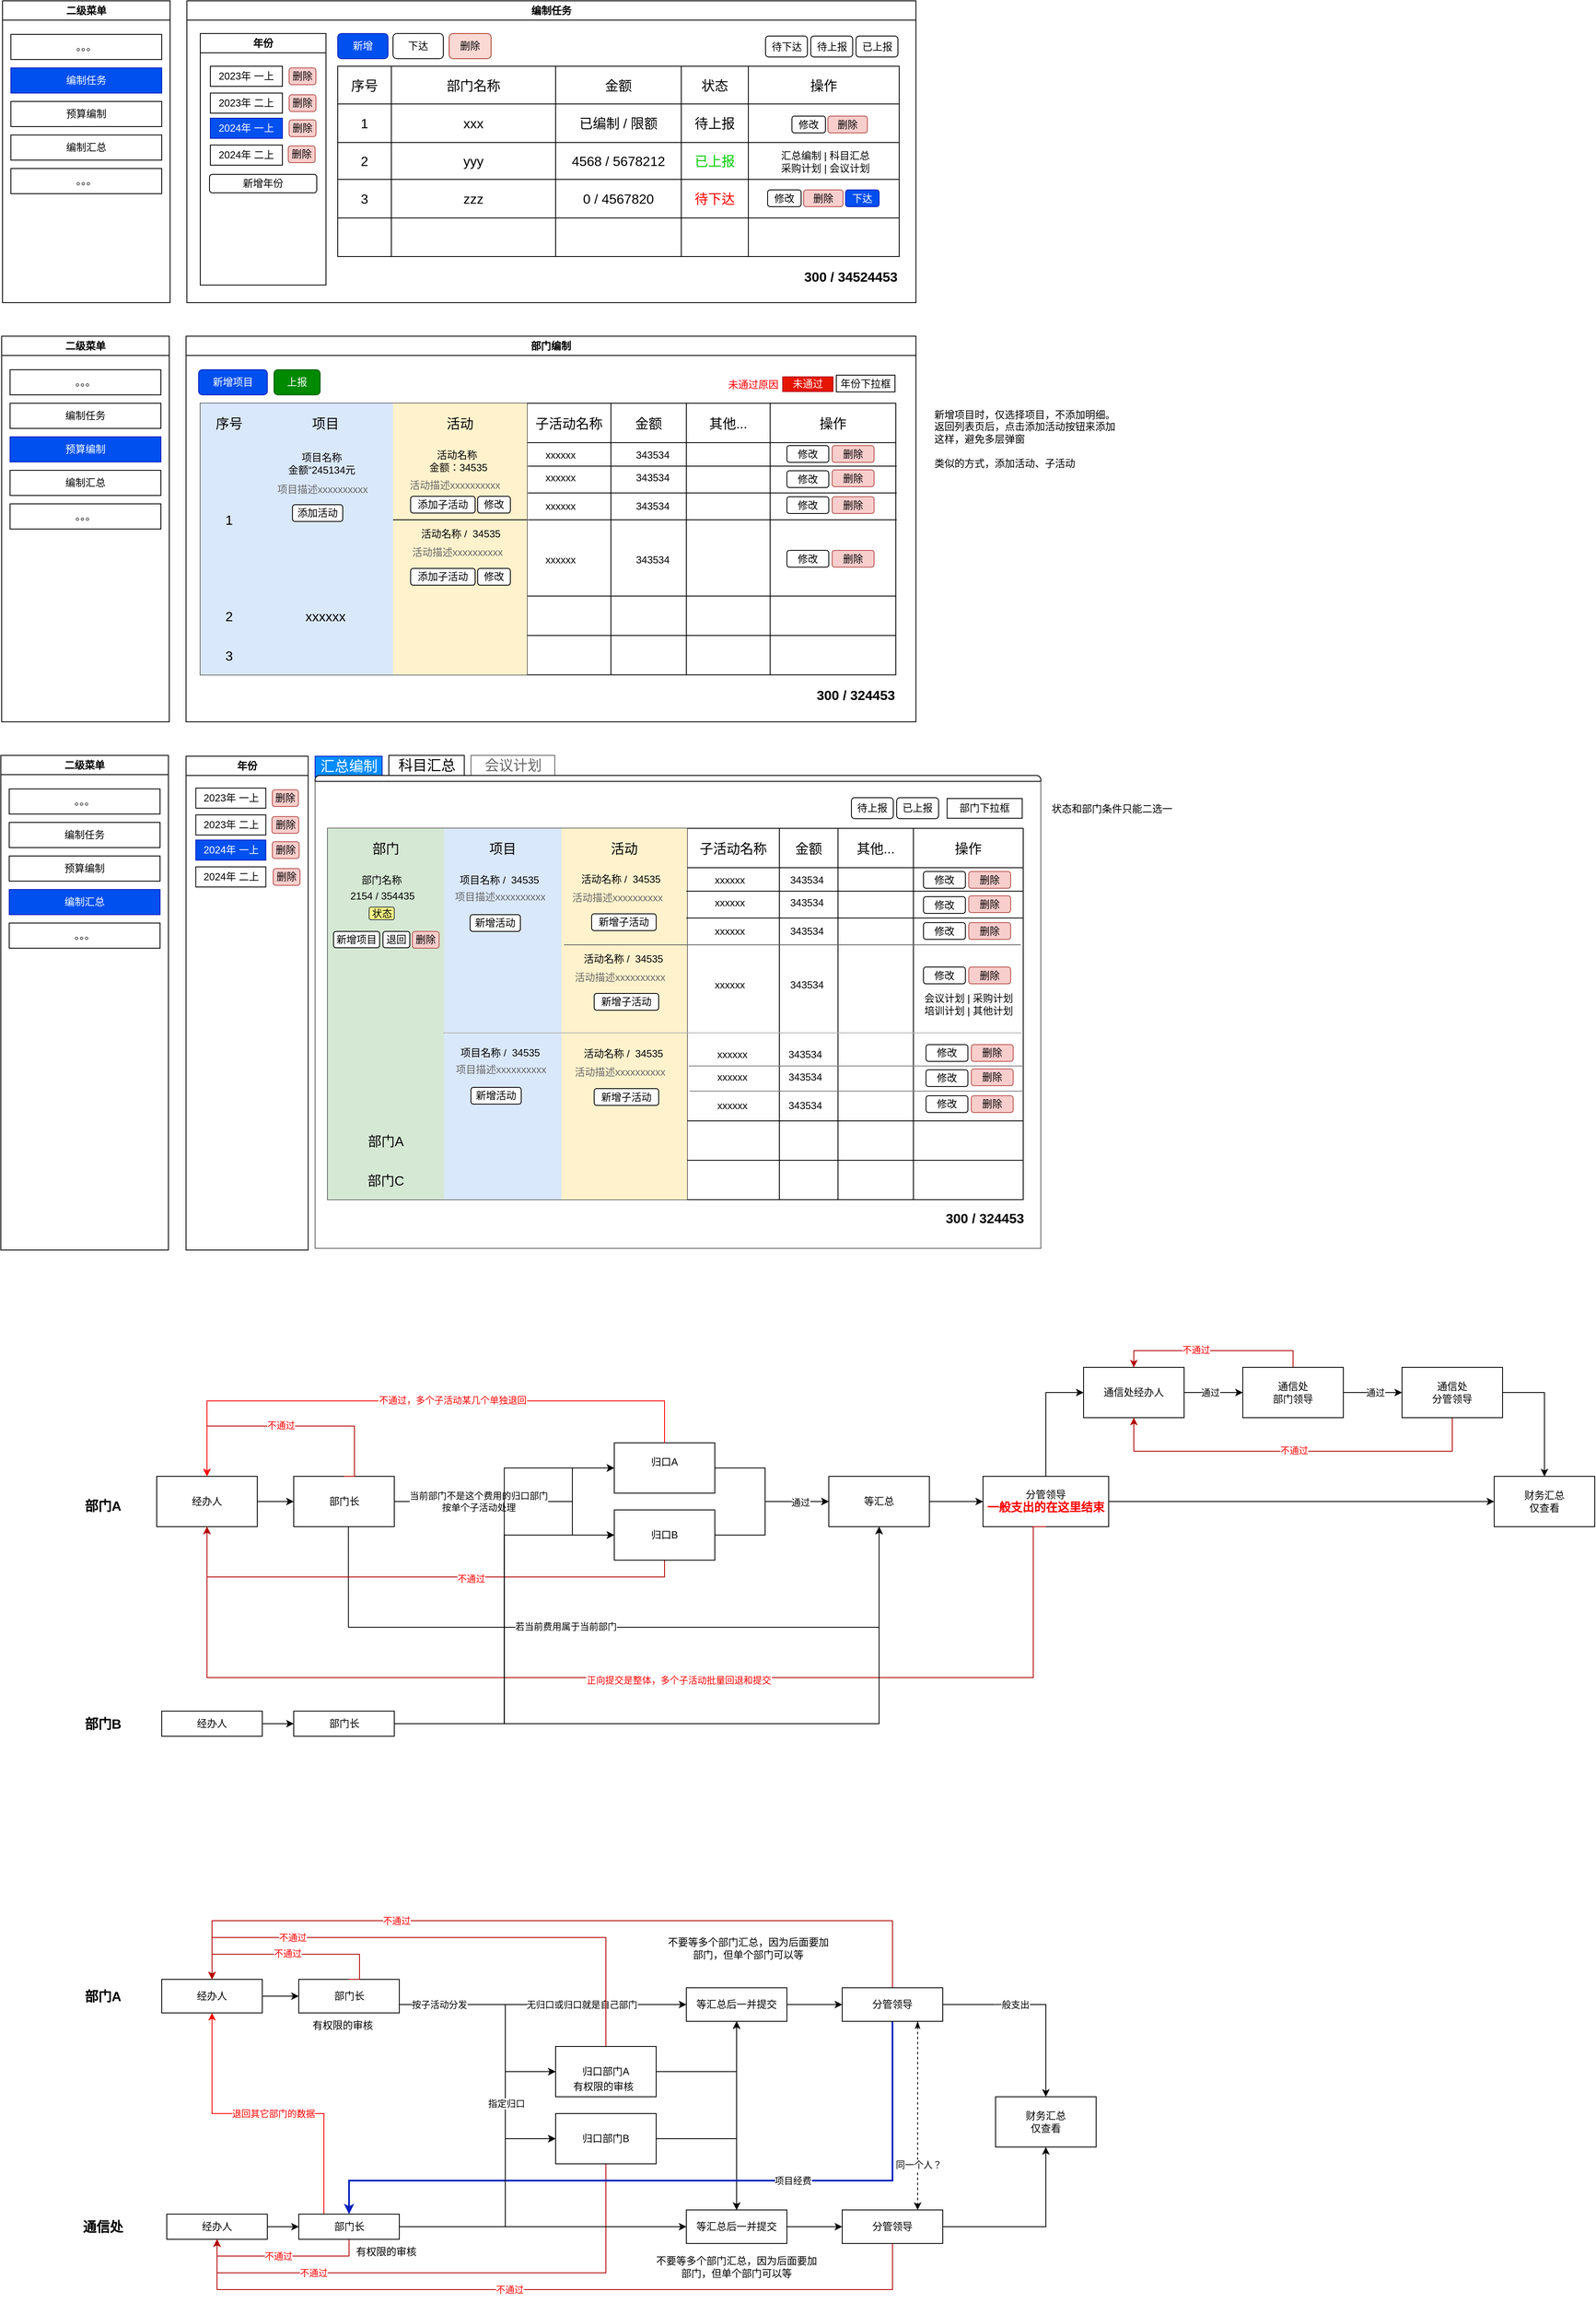 <mxfile version="24.6.4" type="github">
  <diagram name="第 1 页" id="wPvDmN9R8L-Oju3Ta7TA">
    <mxGraphModel dx="1666" dy="793" grid="1" gridSize="10" guides="1" tooltips="1" connect="1" arrows="1" fold="1" page="1" pageScale="1" pageWidth="827" pageHeight="1169" math="0" shadow="0">
      <root>
        <mxCell id="0" />
        <mxCell id="1" parent="0" />
        <mxCell id="kLJGKbe1hVQjP4Zu41QE-1" value="编制任务" style="swimlane;whiteSpace=wrap;html=1;" parent="1" vertex="1">
          <mxGeometry x="390" y="80" width="870" height="360" as="geometry" />
        </mxCell>
        <mxCell id="kLJGKbe1hVQjP4Zu41QE-7" value="新增" style="rounded=1;whiteSpace=wrap;html=1;fillColor=#0050ef;fontColor=#ffffff;strokeColor=#001DBC;" parent="kLJGKbe1hVQjP4Zu41QE-1" vertex="1">
          <mxGeometry x="180" y="39" width="60" height="30" as="geometry" />
        </mxCell>
        <mxCell id="kLJGKbe1hVQjP4Zu41QE-28" value="" style="shape=table;startSize=0;container=1;collapsible=0;childLayout=tableLayout;fontSize=16;" parent="kLJGKbe1hVQjP4Zu41QE-1" vertex="1">
          <mxGeometry x="180" y="78" width="670" height="227" as="geometry" />
        </mxCell>
        <mxCell id="kLJGKbe1hVQjP4Zu41QE-53" value="" style="shape=tableRow;horizontal=0;startSize=0;swimlaneHead=0;swimlaneBody=0;strokeColor=inherit;top=0;left=0;bottom=0;right=0;collapsible=0;dropTarget=0;fillColor=none;points=[[0,0.5],[1,0.5]];portConstraint=eastwest;fontSize=16;" parent="kLJGKbe1hVQjP4Zu41QE-28" vertex="1">
          <mxGeometry width="670" height="45" as="geometry" />
        </mxCell>
        <mxCell id="kLJGKbe1hVQjP4Zu41QE-54" value="序号" style="shape=partialRectangle;html=1;whiteSpace=wrap;connectable=0;strokeColor=inherit;overflow=hidden;fillColor=none;top=0;left=0;bottom=0;right=0;pointerEvents=1;fontSize=16;" parent="kLJGKbe1hVQjP4Zu41QE-53" vertex="1">
          <mxGeometry width="64" height="45" as="geometry">
            <mxRectangle width="64" height="45" as="alternateBounds" />
          </mxGeometry>
        </mxCell>
        <mxCell id="kLJGKbe1hVQjP4Zu41QE-55" value="部门名称" style="shape=partialRectangle;html=1;whiteSpace=wrap;connectable=0;strokeColor=inherit;overflow=hidden;fillColor=none;top=0;left=0;bottom=0;right=0;pointerEvents=1;fontSize=16;" parent="kLJGKbe1hVQjP4Zu41QE-53" vertex="1">
          <mxGeometry x="64" width="196" height="45" as="geometry">
            <mxRectangle width="196" height="45" as="alternateBounds" />
          </mxGeometry>
        </mxCell>
        <mxCell id="kLJGKbe1hVQjP4Zu41QE-56" value="金额" style="shape=partialRectangle;html=1;whiteSpace=wrap;connectable=0;strokeColor=inherit;overflow=hidden;fillColor=none;top=0;left=0;bottom=0;right=0;pointerEvents=1;fontSize=16;" parent="kLJGKbe1hVQjP4Zu41QE-53" vertex="1">
          <mxGeometry x="260" width="150" height="45" as="geometry">
            <mxRectangle width="150" height="45" as="alternateBounds" />
          </mxGeometry>
        </mxCell>
        <mxCell id="kLJGKbe1hVQjP4Zu41QE-105" value="状态" style="shape=partialRectangle;html=1;whiteSpace=wrap;connectable=0;strokeColor=inherit;overflow=hidden;fillColor=none;top=0;left=0;bottom=0;right=0;pointerEvents=1;fontSize=16;" parent="kLJGKbe1hVQjP4Zu41QE-53" vertex="1">
          <mxGeometry x="410" width="80" height="45" as="geometry">
            <mxRectangle width="80" height="45" as="alternateBounds" />
          </mxGeometry>
        </mxCell>
        <mxCell id="kLJGKbe1hVQjP4Zu41QE-113" value="操作" style="shape=partialRectangle;html=1;whiteSpace=wrap;connectable=0;strokeColor=inherit;overflow=hidden;fillColor=none;top=0;left=0;bottom=0;right=0;pointerEvents=1;fontSize=16;" parent="kLJGKbe1hVQjP4Zu41QE-53" vertex="1">
          <mxGeometry x="490" width="180" height="45" as="geometry">
            <mxRectangle width="180" height="45" as="alternateBounds" />
          </mxGeometry>
        </mxCell>
        <mxCell id="kLJGKbe1hVQjP4Zu41QE-57" value="" style="shape=tableRow;horizontal=0;startSize=0;swimlaneHead=0;swimlaneBody=0;strokeColor=inherit;top=0;left=0;bottom=0;right=0;collapsible=0;dropTarget=0;fillColor=none;points=[[0,0.5],[1,0.5]];portConstraint=eastwest;fontSize=16;" parent="kLJGKbe1hVQjP4Zu41QE-28" vertex="1">
          <mxGeometry y="45" width="670" height="46" as="geometry" />
        </mxCell>
        <mxCell id="kLJGKbe1hVQjP4Zu41QE-58" value="1" style="shape=partialRectangle;html=1;whiteSpace=wrap;connectable=0;strokeColor=inherit;overflow=hidden;fillColor=none;top=0;left=0;bottom=0;right=0;pointerEvents=1;fontSize=16;" parent="kLJGKbe1hVQjP4Zu41QE-57" vertex="1">
          <mxGeometry width="64" height="46" as="geometry">
            <mxRectangle width="64" height="46" as="alternateBounds" />
          </mxGeometry>
        </mxCell>
        <mxCell id="kLJGKbe1hVQjP4Zu41QE-59" value="xxx" style="shape=partialRectangle;html=1;whiteSpace=wrap;connectable=0;strokeColor=inherit;overflow=hidden;fillColor=none;top=0;left=0;bottom=0;right=0;pointerEvents=1;fontSize=16;" parent="kLJGKbe1hVQjP4Zu41QE-57" vertex="1">
          <mxGeometry x="64" width="196" height="46" as="geometry">
            <mxRectangle width="196" height="46" as="alternateBounds" />
          </mxGeometry>
        </mxCell>
        <mxCell id="kLJGKbe1hVQjP4Zu41QE-60" value="已编制 / 限额" style="shape=partialRectangle;html=1;whiteSpace=wrap;connectable=0;strokeColor=inherit;overflow=hidden;fillColor=none;top=0;left=0;bottom=0;right=0;pointerEvents=1;fontSize=16;" parent="kLJGKbe1hVQjP4Zu41QE-57" vertex="1">
          <mxGeometry x="260" width="150" height="46" as="geometry">
            <mxRectangle width="150" height="46" as="alternateBounds" />
          </mxGeometry>
        </mxCell>
        <mxCell id="kLJGKbe1hVQjP4Zu41QE-106" value="待上报" style="shape=partialRectangle;html=1;whiteSpace=wrap;connectable=0;strokeColor=inherit;overflow=hidden;fillColor=none;top=0;left=0;bottom=0;right=0;pointerEvents=1;fontSize=16;" parent="kLJGKbe1hVQjP4Zu41QE-57" vertex="1">
          <mxGeometry x="410" width="80" height="46" as="geometry">
            <mxRectangle width="80" height="46" as="alternateBounds" />
          </mxGeometry>
        </mxCell>
        <mxCell id="kLJGKbe1hVQjP4Zu41QE-114" value="" style="shape=partialRectangle;html=1;whiteSpace=wrap;connectable=0;strokeColor=inherit;overflow=hidden;fillColor=none;top=0;left=0;bottom=0;right=0;pointerEvents=1;fontSize=12;" parent="kLJGKbe1hVQjP4Zu41QE-57" vertex="1">
          <mxGeometry x="490" width="180" height="46" as="geometry">
            <mxRectangle width="180" height="46" as="alternateBounds" />
          </mxGeometry>
        </mxCell>
        <mxCell id="kLJGKbe1hVQjP4Zu41QE-29" value="" style="shape=tableRow;horizontal=0;startSize=0;swimlaneHead=0;swimlaneBody=0;strokeColor=inherit;top=0;left=0;bottom=0;right=0;collapsible=0;dropTarget=0;fillColor=none;points=[[0,0.5],[1,0.5]];portConstraint=eastwest;fontSize=16;" parent="kLJGKbe1hVQjP4Zu41QE-28" vertex="1">
          <mxGeometry y="91" width="670" height="44" as="geometry" />
        </mxCell>
        <mxCell id="kLJGKbe1hVQjP4Zu41QE-30" value="2" style="shape=partialRectangle;html=1;whiteSpace=wrap;connectable=0;strokeColor=inherit;overflow=hidden;fillColor=none;top=0;left=0;bottom=0;right=0;pointerEvents=1;fontSize=16;" parent="kLJGKbe1hVQjP4Zu41QE-29" vertex="1">
          <mxGeometry width="64" height="44" as="geometry">
            <mxRectangle width="64" height="44" as="alternateBounds" />
          </mxGeometry>
        </mxCell>
        <mxCell id="kLJGKbe1hVQjP4Zu41QE-31" value="yyy" style="shape=partialRectangle;html=1;whiteSpace=wrap;connectable=0;strokeColor=inherit;overflow=hidden;fillColor=none;top=0;left=0;bottom=0;right=0;pointerEvents=1;fontSize=16;" parent="kLJGKbe1hVQjP4Zu41QE-29" vertex="1">
          <mxGeometry x="64" width="196" height="44" as="geometry">
            <mxRectangle width="196" height="44" as="alternateBounds" />
          </mxGeometry>
        </mxCell>
        <mxCell id="kLJGKbe1hVQjP4Zu41QE-32" value="4568 / 5678212" style="shape=partialRectangle;html=1;whiteSpace=wrap;connectable=0;strokeColor=inherit;overflow=hidden;fillColor=none;top=0;left=0;bottom=0;right=0;pointerEvents=1;fontSize=16;" parent="kLJGKbe1hVQjP4Zu41QE-29" vertex="1">
          <mxGeometry x="260" width="150" height="44" as="geometry">
            <mxRectangle width="150" height="44" as="alternateBounds" />
          </mxGeometry>
        </mxCell>
        <mxCell id="kLJGKbe1hVQjP4Zu41QE-107" value="&lt;font color=&quot;#00cc00&quot;&gt;已上报&lt;/font&gt;" style="shape=partialRectangle;html=1;whiteSpace=wrap;connectable=0;strokeColor=inherit;overflow=hidden;fillColor=none;top=0;left=0;bottom=0;right=0;pointerEvents=1;fontSize=16;" parent="kLJGKbe1hVQjP4Zu41QE-29" vertex="1">
          <mxGeometry x="410" width="80" height="44" as="geometry">
            <mxRectangle width="80" height="44" as="alternateBounds" />
          </mxGeometry>
        </mxCell>
        <mxCell id="kLJGKbe1hVQjP4Zu41QE-115" value="" style="shape=partialRectangle;html=1;whiteSpace=wrap;connectable=0;strokeColor=inherit;overflow=hidden;fillColor=none;top=0;left=0;bottom=0;right=0;pointerEvents=1;fontSize=16;align=left;" parent="kLJGKbe1hVQjP4Zu41QE-29" vertex="1">
          <mxGeometry x="490" width="180" height="44" as="geometry">
            <mxRectangle width="180" height="44" as="alternateBounds" />
          </mxGeometry>
        </mxCell>
        <mxCell id="kLJGKbe1hVQjP4Zu41QE-41" value="" style="shape=tableRow;horizontal=0;startSize=0;swimlaneHead=0;swimlaneBody=0;strokeColor=inherit;top=0;left=0;bottom=0;right=0;collapsible=0;dropTarget=0;fillColor=none;points=[[0,0.5],[1,0.5]];portConstraint=eastwest;fontSize=16;" parent="kLJGKbe1hVQjP4Zu41QE-28" vertex="1">
          <mxGeometry y="135" width="670" height="46" as="geometry" />
        </mxCell>
        <mxCell id="kLJGKbe1hVQjP4Zu41QE-42" value="3" style="shape=partialRectangle;html=1;whiteSpace=wrap;connectable=0;strokeColor=inherit;overflow=hidden;fillColor=none;top=0;left=0;bottom=0;right=0;pointerEvents=1;fontSize=16;" parent="kLJGKbe1hVQjP4Zu41QE-41" vertex="1">
          <mxGeometry width="64" height="46" as="geometry">
            <mxRectangle width="64" height="46" as="alternateBounds" />
          </mxGeometry>
        </mxCell>
        <mxCell id="kLJGKbe1hVQjP4Zu41QE-43" value="zzz" style="shape=partialRectangle;html=1;whiteSpace=wrap;connectable=0;strokeColor=inherit;overflow=hidden;fillColor=none;top=0;left=0;bottom=0;right=0;pointerEvents=1;fontSize=16;" parent="kLJGKbe1hVQjP4Zu41QE-41" vertex="1">
          <mxGeometry x="64" width="196" height="46" as="geometry">
            <mxRectangle width="196" height="46" as="alternateBounds" />
          </mxGeometry>
        </mxCell>
        <mxCell id="kLJGKbe1hVQjP4Zu41QE-44" value="0 / 4567820" style="shape=partialRectangle;html=1;whiteSpace=wrap;connectable=0;strokeColor=inherit;overflow=hidden;fillColor=none;top=0;left=0;bottom=0;right=0;pointerEvents=1;fontSize=16;" parent="kLJGKbe1hVQjP4Zu41QE-41" vertex="1">
          <mxGeometry x="260" width="150" height="46" as="geometry">
            <mxRectangle width="150" height="46" as="alternateBounds" />
          </mxGeometry>
        </mxCell>
        <mxCell id="kLJGKbe1hVQjP4Zu41QE-108" value="&lt;font color=&quot;#ff0000&quot;&gt;待下达&lt;/font&gt;" style="shape=partialRectangle;html=1;whiteSpace=wrap;connectable=0;strokeColor=inherit;overflow=hidden;fillColor=none;top=0;left=0;bottom=0;right=0;pointerEvents=1;fontSize=16;" parent="kLJGKbe1hVQjP4Zu41QE-41" vertex="1">
          <mxGeometry x="410" width="80" height="46" as="geometry">
            <mxRectangle width="80" height="46" as="alternateBounds" />
          </mxGeometry>
        </mxCell>
        <mxCell id="kLJGKbe1hVQjP4Zu41QE-116" style="shape=partialRectangle;html=1;whiteSpace=wrap;connectable=0;strokeColor=inherit;overflow=hidden;fillColor=none;top=0;left=0;bottom=0;right=0;pointerEvents=1;fontSize=16;" parent="kLJGKbe1hVQjP4Zu41QE-41" vertex="1">
          <mxGeometry x="490" width="180" height="46" as="geometry">
            <mxRectangle width="180" height="46" as="alternateBounds" />
          </mxGeometry>
        </mxCell>
        <mxCell id="kLJGKbe1hVQjP4Zu41QE-45" value="" style="shape=tableRow;horizontal=0;startSize=0;swimlaneHead=0;swimlaneBody=0;strokeColor=inherit;top=0;left=0;bottom=0;right=0;collapsible=0;dropTarget=0;fillColor=none;points=[[0,0.5],[1,0.5]];portConstraint=eastwest;fontSize=16;" parent="kLJGKbe1hVQjP4Zu41QE-28" vertex="1">
          <mxGeometry y="181" width="670" height="46" as="geometry" />
        </mxCell>
        <mxCell id="kLJGKbe1hVQjP4Zu41QE-46" value="" style="shape=partialRectangle;html=1;whiteSpace=wrap;connectable=0;strokeColor=inherit;overflow=hidden;fillColor=none;top=0;left=0;bottom=0;right=0;pointerEvents=1;fontSize=16;" parent="kLJGKbe1hVQjP4Zu41QE-45" vertex="1">
          <mxGeometry width="64" height="46" as="geometry">
            <mxRectangle width="64" height="46" as="alternateBounds" />
          </mxGeometry>
        </mxCell>
        <mxCell id="kLJGKbe1hVQjP4Zu41QE-47" value="" style="shape=partialRectangle;html=1;whiteSpace=wrap;connectable=0;strokeColor=inherit;overflow=hidden;fillColor=none;top=0;left=0;bottom=0;right=0;pointerEvents=1;fontSize=16;" parent="kLJGKbe1hVQjP4Zu41QE-45" vertex="1">
          <mxGeometry x="64" width="196" height="46" as="geometry">
            <mxRectangle width="196" height="46" as="alternateBounds" />
          </mxGeometry>
        </mxCell>
        <mxCell id="kLJGKbe1hVQjP4Zu41QE-48" value="" style="shape=partialRectangle;html=1;whiteSpace=wrap;connectable=0;strokeColor=inherit;overflow=hidden;fillColor=none;top=0;left=0;bottom=0;right=0;pointerEvents=1;fontSize=16;" parent="kLJGKbe1hVQjP4Zu41QE-45" vertex="1">
          <mxGeometry x="260" width="150" height="46" as="geometry">
            <mxRectangle width="150" height="46" as="alternateBounds" />
          </mxGeometry>
        </mxCell>
        <mxCell id="kLJGKbe1hVQjP4Zu41QE-111" style="shape=partialRectangle;html=1;whiteSpace=wrap;connectable=0;strokeColor=inherit;overflow=hidden;fillColor=none;top=0;left=0;bottom=0;right=0;pointerEvents=1;fontSize=16;" parent="kLJGKbe1hVQjP4Zu41QE-45" vertex="1">
          <mxGeometry x="410" width="80" height="46" as="geometry">
            <mxRectangle width="80" height="46" as="alternateBounds" />
          </mxGeometry>
        </mxCell>
        <mxCell id="kLJGKbe1hVQjP4Zu41QE-119" style="shape=partialRectangle;html=1;whiteSpace=wrap;connectable=0;strokeColor=inherit;overflow=hidden;fillColor=none;top=0;left=0;bottom=0;right=0;pointerEvents=1;fontSize=16;" parent="kLJGKbe1hVQjP4Zu41QE-45" vertex="1">
          <mxGeometry x="490" width="180" height="46" as="geometry">
            <mxRectangle width="180" height="46" as="alternateBounds" />
          </mxGeometry>
        </mxCell>
        <mxCell id="6Xh9w_Owfk05xHypsWYO-120" value="修改" style="rounded=1;whiteSpace=wrap;html=1;" parent="kLJGKbe1hVQjP4Zu41QE-1" vertex="1">
          <mxGeometry x="722" y="137.5" width="40" height="20" as="geometry" />
        </mxCell>
        <mxCell id="6Xh9w_Owfk05xHypsWYO-121" value="删除" style="rounded=1;whiteSpace=wrap;html=1;fillColor=#f8cecc;strokeColor=#b85450;" parent="kLJGKbe1hVQjP4Zu41QE-1" vertex="1">
          <mxGeometry x="765" y="137.5" width="47" height="20" as="geometry" />
        </mxCell>
        <mxCell id="6Xh9w_Owfk05xHypsWYO-124" value="&lt;span style=&quot;text-align: left;&quot;&gt;汇总编制 | 科目汇总&lt;/span&gt;&lt;div&gt;&lt;span style=&quot;text-align: left;&quot;&gt;采购&lt;/span&gt;&lt;span style=&quot;text-align: left; background-color: initial;&quot;&gt;计划 | 会议计划&lt;/span&gt;&lt;/div&gt;" style="text;html=1;align=center;verticalAlign=middle;whiteSpace=wrap;rounded=0;" parent="kLJGKbe1hVQjP4Zu41QE-1" vertex="1">
          <mxGeometry x="673" y="173" width="178" height="38" as="geometry" />
        </mxCell>
        <mxCell id="6Xh9w_Owfk05xHypsWYO-125" value="300 / 34524453" style="text;html=1;align=right;verticalAlign=middle;whiteSpace=wrap;rounded=0;fontSize=16;fontStyle=1" parent="kLJGKbe1hVQjP4Zu41QE-1" vertex="1">
          <mxGeometry x="691" y="314" width="159" height="30" as="geometry" />
        </mxCell>
        <mxCell id="6Xh9w_Owfk05xHypsWYO-139" value="年份" style="swimlane;whiteSpace=wrap;html=1;" parent="kLJGKbe1hVQjP4Zu41QE-1" vertex="1">
          <mxGeometry x="16" y="39" width="150" height="300" as="geometry" />
        </mxCell>
        <mxCell id="6Xh9w_Owfk05xHypsWYO-140" value="2023年 二上" style="rounded=0;whiteSpace=wrap;html=1;" parent="6Xh9w_Owfk05xHypsWYO-139" vertex="1">
          <mxGeometry x="12" y="71" width="86" height="24" as="geometry" />
        </mxCell>
        <mxCell id="6Xh9w_Owfk05xHypsWYO-141" value="新增年份" style="rounded=1;whiteSpace=wrap;html=1;" parent="6Xh9w_Owfk05xHypsWYO-139" vertex="1">
          <mxGeometry x="11" y="168" width="128" height="22" as="geometry" />
        </mxCell>
        <mxCell id="6Xh9w_Owfk05xHypsWYO-142" value="2023年 一上" style="rounded=0;whiteSpace=wrap;html=1;" parent="6Xh9w_Owfk05xHypsWYO-139" vertex="1">
          <mxGeometry x="12" y="39" width="86" height="24" as="geometry" />
        </mxCell>
        <mxCell id="6Xh9w_Owfk05xHypsWYO-146" value="2024年 二上" style="rounded=0;whiteSpace=wrap;html=1;" parent="6Xh9w_Owfk05xHypsWYO-139" vertex="1">
          <mxGeometry x="12" y="133" width="86" height="24" as="geometry" />
        </mxCell>
        <mxCell id="6Xh9w_Owfk05xHypsWYO-147" value="2024年 一上" style="rounded=0;whiteSpace=wrap;html=1;fillColor=#0050ef;strokeColor=#001DBC;fontColor=#ffffff;" parent="6Xh9w_Owfk05xHypsWYO-139" vertex="1">
          <mxGeometry x="12" y="101" width="86" height="24" as="geometry" />
        </mxCell>
        <mxCell id="6Xh9w_Owfk05xHypsWYO-239" value="删除" style="rounded=1;whiteSpace=wrap;html=1;fillColor=#f8cecc;strokeColor=#b85450;" parent="6Xh9w_Owfk05xHypsWYO-139" vertex="1">
          <mxGeometry x="106" y="41" width="32" height="20" as="geometry" />
        </mxCell>
        <mxCell id="6Xh9w_Owfk05xHypsWYO-240" value="删除" style="rounded=1;whiteSpace=wrap;html=1;fillColor=#f8cecc;strokeColor=#b85450;" parent="6Xh9w_Owfk05xHypsWYO-139" vertex="1">
          <mxGeometry x="106" y="73" width="32" height="20" as="geometry" />
        </mxCell>
        <mxCell id="6Xh9w_Owfk05xHypsWYO-241" value="删除" style="rounded=1;whiteSpace=wrap;html=1;fillColor=#f8cecc;strokeColor=#b85450;" parent="6Xh9w_Owfk05xHypsWYO-139" vertex="1">
          <mxGeometry x="106" y="103" width="32" height="20" as="geometry" />
        </mxCell>
        <mxCell id="6Xh9w_Owfk05xHypsWYO-143" value="修改" style="rounded=1;whiteSpace=wrap;html=1;" parent="kLJGKbe1hVQjP4Zu41QE-1" vertex="1">
          <mxGeometry x="693" y="225.5" width="40" height="20" as="geometry" />
        </mxCell>
        <mxCell id="6Xh9w_Owfk05xHypsWYO-144" value="删除" style="rounded=1;whiteSpace=wrap;html=1;fillColor=#f8cecc;strokeColor=#b85450;" parent="kLJGKbe1hVQjP4Zu41QE-1" vertex="1">
          <mxGeometry x="736" y="225.5" width="47" height="20" as="geometry" />
        </mxCell>
        <mxCell id="kLJGKbe1hVQjP4Zu41QE-11" value="待下达" style="rounded=1;whiteSpace=wrap;html=1;" parent="kLJGKbe1hVQjP4Zu41QE-1" vertex="1">
          <mxGeometry x="690.5" y="42" width="50" height="25" as="geometry" />
        </mxCell>
        <mxCell id="kLJGKbe1hVQjP4Zu41QE-13" value="已上报" style="rounded=1;whiteSpace=wrap;html=1;" parent="kLJGKbe1hVQjP4Zu41QE-1" vertex="1">
          <mxGeometry x="798.5" y="42" width="50" height="25" as="geometry" />
        </mxCell>
        <mxCell id="kLJGKbe1hVQjP4Zu41QE-12" value="待上报" style="rounded=1;whiteSpace=wrap;html=1;" parent="kLJGKbe1hVQjP4Zu41QE-1" vertex="1">
          <mxGeometry x="744.5" y="42" width="50" height="25" as="geometry" />
        </mxCell>
        <mxCell id="6Xh9w_Owfk05xHypsWYO-145" value="下达" style="rounded=1;whiteSpace=wrap;html=1;fillColor=#0050ef;fontColor=#ffffff;strokeColor=#001DBC;" parent="kLJGKbe1hVQjP4Zu41QE-1" vertex="1">
          <mxGeometry x="786" y="225.5" width="40" height="20" as="geometry" />
        </mxCell>
        <mxCell id="6Xh9w_Owfk05xHypsWYO-399" value="删除" style="rounded=1;whiteSpace=wrap;html=1;fillColor=#fad9d5;strokeColor=#ae4132;" parent="kLJGKbe1hVQjP4Zu41QE-1" vertex="1">
          <mxGeometry x="313" y="39" width="50" height="30" as="geometry" />
        </mxCell>
        <mxCell id="6Xh9w_Owfk05xHypsWYO-401" value="下达" style="rounded=1;whiteSpace=wrap;html=1;" parent="kLJGKbe1hVQjP4Zu41QE-1" vertex="1">
          <mxGeometry x="246" y="39" width="60" height="30" as="geometry" />
        </mxCell>
        <mxCell id="6Xh9w_Owfk05xHypsWYO-1" value="二级菜单" style="swimlane;whiteSpace=wrap;html=1;" parent="1" vertex="1">
          <mxGeometry x="170" y="80" width="200" height="360" as="geometry" />
        </mxCell>
        <mxCell id="kLJGKbe1hVQjP4Zu41QE-2" value="编制任务" style="rounded=0;whiteSpace=wrap;html=1;fillColor=#0050ef;fontColor=#ffffff;strokeColor=#001DBC;" parent="6Xh9w_Owfk05xHypsWYO-1" vertex="1">
          <mxGeometry x="10" y="80" width="180" height="30" as="geometry" />
        </mxCell>
        <mxCell id="6Xh9w_Owfk05xHypsWYO-2" value="。。。" style="rounded=0;whiteSpace=wrap;html=1;" parent="6Xh9w_Owfk05xHypsWYO-1" vertex="1">
          <mxGeometry x="10" y="40" width="180" height="30" as="geometry" />
        </mxCell>
        <mxCell id="6Xh9w_Owfk05xHypsWYO-3" value="预算编制" style="rounded=0;whiteSpace=wrap;html=1;" parent="6Xh9w_Owfk05xHypsWYO-1" vertex="1">
          <mxGeometry x="10" y="120" width="180" height="30" as="geometry" />
        </mxCell>
        <mxCell id="6Xh9w_Owfk05xHypsWYO-4" value="编制汇总" style="rounded=0;whiteSpace=wrap;html=1;" parent="6Xh9w_Owfk05xHypsWYO-1" vertex="1">
          <mxGeometry x="10" y="160" width="180" height="30" as="geometry" />
        </mxCell>
        <mxCell id="6Xh9w_Owfk05xHypsWYO-5" value="。。。" style="rounded=0;whiteSpace=wrap;html=1;" parent="6Xh9w_Owfk05xHypsWYO-1" vertex="1">
          <mxGeometry x="10" y="200" width="180" height="30" as="geometry" />
        </mxCell>
        <mxCell id="6Xh9w_Owfk05xHypsWYO-6" value="部门编制" style="swimlane;whiteSpace=wrap;html=1;startSize=23;" parent="1" vertex="1">
          <mxGeometry x="389" y="480" width="871" height="460" as="geometry" />
        </mxCell>
        <mxCell id="6Xh9w_Owfk05xHypsWYO-7" value="新增项目" style="rounded=1;whiteSpace=wrap;html=1;fillColor=#0050ef;fontColor=#ffffff;strokeColor=#001DBC;" parent="6Xh9w_Owfk05xHypsWYO-6" vertex="1">
          <mxGeometry x="15" y="40" width="82" height="30" as="geometry" />
        </mxCell>
        <mxCell id="6Xh9w_Owfk05xHypsWYO-10" value="" style="shape=table;startSize=0;container=1;collapsible=0;childLayout=tableLayout;fontSize=16;" parent="6Xh9w_Owfk05xHypsWYO-6" vertex="1">
          <mxGeometry x="17" y="80" width="830" height="324" as="geometry" />
        </mxCell>
        <mxCell id="6Xh9w_Owfk05xHypsWYO-11" value="" style="shape=tableRow;horizontal=0;startSize=0;swimlaneHead=0;swimlaneBody=0;strokeColor=inherit;top=0;left=0;bottom=0;right=0;collapsible=0;dropTarget=0;fillColor=none;points=[[0,0.5],[1,0.5]];portConstraint=eastwest;fontSize=16;" parent="6Xh9w_Owfk05xHypsWYO-10" vertex="1">
          <mxGeometry width="830" height="47" as="geometry" />
        </mxCell>
        <mxCell id="6Xh9w_Owfk05xHypsWYO-12" value="序号" style="shape=partialRectangle;html=1;whiteSpace=wrap;connectable=0;strokeColor=#6c8ebf;overflow=hidden;fillColor=#dae8fc;top=0;left=0;bottom=0;right=0;pointerEvents=1;fontSize=16;" parent="6Xh9w_Owfk05xHypsWYO-11" vertex="1">
          <mxGeometry width="69" height="47" as="geometry">
            <mxRectangle width="69" height="47" as="alternateBounds" />
          </mxGeometry>
        </mxCell>
        <mxCell id="6Xh9w_Owfk05xHypsWYO-13" value="项目" style="shape=partialRectangle;html=1;whiteSpace=wrap;connectable=0;strokeColor=#6c8ebf;overflow=hidden;fillColor=#dae8fc;top=0;left=0;bottom=0;right=0;pointerEvents=1;fontSize=16;" parent="6Xh9w_Owfk05xHypsWYO-11" vertex="1">
          <mxGeometry x="69" width="161" height="47" as="geometry">
            <mxRectangle width="161" height="47" as="alternateBounds" />
          </mxGeometry>
        </mxCell>
        <mxCell id="6Xh9w_Owfk05xHypsWYO-14" value="活动" style="shape=partialRectangle;html=1;whiteSpace=wrap;connectable=0;strokeColor=#d6b656;overflow=hidden;fillColor=#fff2cc;top=0;left=0;bottom=0;right=0;pointerEvents=1;fontSize=16;" parent="6Xh9w_Owfk05xHypsWYO-11" vertex="1">
          <mxGeometry x="230" width="160" height="47" as="geometry">
            <mxRectangle width="160" height="47" as="alternateBounds" />
          </mxGeometry>
        </mxCell>
        <mxCell id="6Xh9w_Owfk05xHypsWYO-15" value="子活动名称" style="shape=partialRectangle;html=1;whiteSpace=wrap;connectable=0;strokeColor=inherit;overflow=hidden;fillColor=none;top=0;left=0;bottom=0;right=0;pointerEvents=1;fontSize=16;" parent="6Xh9w_Owfk05xHypsWYO-11" vertex="1">
          <mxGeometry x="390" width="100" height="47" as="geometry">
            <mxRectangle width="100" height="47" as="alternateBounds" />
          </mxGeometry>
        </mxCell>
        <mxCell id="6Xh9w_Owfk05xHypsWYO-16" value="金额" style="shape=partialRectangle;html=1;whiteSpace=wrap;connectable=0;strokeColor=inherit;overflow=hidden;fillColor=none;top=0;left=0;bottom=0;right=0;pointerEvents=1;fontSize=16;" parent="6Xh9w_Owfk05xHypsWYO-11" vertex="1">
          <mxGeometry x="490" width="90" height="47" as="geometry">
            <mxRectangle width="90" height="47" as="alternateBounds" />
          </mxGeometry>
        </mxCell>
        <mxCell id="6Xh9w_Owfk05xHypsWYO-67" value="其他..." style="shape=partialRectangle;html=1;whiteSpace=wrap;connectable=0;strokeColor=inherit;overflow=hidden;fillColor=none;top=0;left=0;bottom=0;right=0;pointerEvents=1;fontSize=16;" parent="6Xh9w_Owfk05xHypsWYO-11" vertex="1">
          <mxGeometry x="580" width="100" height="47" as="geometry">
            <mxRectangle width="100" height="47" as="alternateBounds" />
          </mxGeometry>
        </mxCell>
        <mxCell id="6Xh9w_Owfk05xHypsWYO-97" value="操作" style="shape=partialRectangle;html=1;whiteSpace=wrap;connectable=0;strokeColor=inherit;overflow=hidden;fillColor=none;top=0;left=0;bottom=0;right=0;pointerEvents=1;fontSize=16;" parent="6Xh9w_Owfk05xHypsWYO-11" vertex="1">
          <mxGeometry x="680" width="150" height="47" as="geometry">
            <mxRectangle width="150" height="47" as="alternateBounds" />
          </mxGeometry>
        </mxCell>
        <mxCell id="6Xh9w_Owfk05xHypsWYO-17" value="" style="shape=tableRow;horizontal=0;startSize=0;swimlaneHead=0;swimlaneBody=0;strokeColor=inherit;top=0;left=0;bottom=0;right=0;collapsible=0;dropTarget=0;fillColor=none;points=[[0,0.5],[1,0.5]];portConstraint=eastwest;fontSize=16;" parent="6Xh9w_Owfk05xHypsWYO-10" vertex="1">
          <mxGeometry y="47" width="830" height="183" as="geometry" />
        </mxCell>
        <mxCell id="6Xh9w_Owfk05xHypsWYO-18" value="1" style="shape=partialRectangle;html=1;whiteSpace=wrap;connectable=0;strokeColor=#6c8ebf;overflow=hidden;fillColor=#dae8fc;top=0;left=0;bottom=0;right=0;pointerEvents=1;fontSize=16;" parent="6Xh9w_Owfk05xHypsWYO-17" vertex="1">
          <mxGeometry width="69" height="183" as="geometry">
            <mxRectangle width="69" height="183" as="alternateBounds" />
          </mxGeometry>
        </mxCell>
        <mxCell id="6Xh9w_Owfk05xHypsWYO-19" value="" style="shape=partialRectangle;html=1;whiteSpace=wrap;connectable=0;strokeColor=#6c8ebf;overflow=hidden;fillColor=#dae8fc;top=0;left=0;bottom=0;right=0;pointerEvents=1;fontSize=16;" parent="6Xh9w_Owfk05xHypsWYO-17" vertex="1">
          <mxGeometry x="69" width="161" height="183" as="geometry">
            <mxRectangle width="161" height="183" as="alternateBounds" />
          </mxGeometry>
        </mxCell>
        <mxCell id="6Xh9w_Owfk05xHypsWYO-20" value="" style="shape=partialRectangle;html=1;whiteSpace=wrap;connectable=0;strokeColor=#d6b656;overflow=hidden;fillColor=#fff2cc;top=0;left=0;bottom=0;right=0;pointerEvents=1;fontSize=16;" parent="6Xh9w_Owfk05xHypsWYO-17" vertex="1">
          <mxGeometry x="230" width="160" height="183" as="geometry">
            <mxRectangle width="160" height="183" as="alternateBounds" />
          </mxGeometry>
        </mxCell>
        <mxCell id="6Xh9w_Owfk05xHypsWYO-21" value="" style="shape=partialRectangle;html=1;whiteSpace=wrap;connectable=0;strokeColor=inherit;overflow=hidden;fillColor=none;top=0;left=0;bottom=0;right=0;pointerEvents=1;fontSize=16;" parent="6Xh9w_Owfk05xHypsWYO-17" vertex="1">
          <mxGeometry x="390" width="100" height="183" as="geometry">
            <mxRectangle width="100" height="183" as="alternateBounds" />
          </mxGeometry>
        </mxCell>
        <mxCell id="6Xh9w_Owfk05xHypsWYO-22" value="" style="shape=partialRectangle;html=1;whiteSpace=wrap;connectable=0;strokeColor=inherit;overflow=hidden;fillColor=none;top=0;left=0;bottom=0;right=0;pointerEvents=1;fontSize=12;" parent="6Xh9w_Owfk05xHypsWYO-17" vertex="1">
          <mxGeometry x="490" width="90" height="183" as="geometry">
            <mxRectangle width="90" height="183" as="alternateBounds" />
          </mxGeometry>
        </mxCell>
        <mxCell id="6Xh9w_Owfk05xHypsWYO-68" style="shape=partialRectangle;html=1;whiteSpace=wrap;connectable=0;strokeColor=inherit;overflow=hidden;fillColor=none;top=0;left=0;bottom=0;right=0;pointerEvents=1;fontSize=12;" parent="6Xh9w_Owfk05xHypsWYO-17" vertex="1">
          <mxGeometry x="580" width="100" height="183" as="geometry">
            <mxRectangle width="100" height="183" as="alternateBounds" />
          </mxGeometry>
        </mxCell>
        <mxCell id="6Xh9w_Owfk05xHypsWYO-98" style="shape=partialRectangle;html=1;whiteSpace=wrap;connectable=0;strokeColor=inherit;overflow=hidden;fillColor=none;top=0;left=0;bottom=0;right=0;pointerEvents=1;fontSize=12;" parent="6Xh9w_Owfk05xHypsWYO-17" vertex="1">
          <mxGeometry x="680" width="150" height="183" as="geometry">
            <mxRectangle width="150" height="183" as="alternateBounds" />
          </mxGeometry>
        </mxCell>
        <mxCell id="6Xh9w_Owfk05xHypsWYO-23" value="" style="shape=tableRow;horizontal=0;startSize=0;swimlaneHead=0;swimlaneBody=0;strokeColor=inherit;top=0;left=0;bottom=0;right=0;collapsible=0;dropTarget=0;fillColor=none;points=[[0,0.5],[1,0.5]];portConstraint=eastwest;fontSize=16;" parent="6Xh9w_Owfk05xHypsWYO-10" vertex="1">
          <mxGeometry y="230" width="830" height="47" as="geometry" />
        </mxCell>
        <mxCell id="6Xh9w_Owfk05xHypsWYO-24" value="2" style="shape=partialRectangle;html=1;whiteSpace=wrap;connectable=0;strokeColor=#6c8ebf;overflow=hidden;fillColor=#dae8fc;top=0;left=0;bottom=0;right=0;pointerEvents=1;fontSize=16;" parent="6Xh9w_Owfk05xHypsWYO-23" vertex="1">
          <mxGeometry width="69" height="47" as="geometry">
            <mxRectangle width="69" height="47" as="alternateBounds" />
          </mxGeometry>
        </mxCell>
        <mxCell id="6Xh9w_Owfk05xHypsWYO-25" value="xxxxxx" style="shape=partialRectangle;html=1;whiteSpace=wrap;connectable=0;strokeColor=#6c8ebf;overflow=hidden;fillColor=#dae8fc;top=0;left=0;bottom=0;right=0;pointerEvents=1;fontSize=16;" parent="6Xh9w_Owfk05xHypsWYO-23" vertex="1">
          <mxGeometry x="69" width="161" height="47" as="geometry">
            <mxRectangle width="161" height="47" as="alternateBounds" />
          </mxGeometry>
        </mxCell>
        <mxCell id="6Xh9w_Owfk05xHypsWYO-26" value="" style="shape=partialRectangle;html=1;whiteSpace=wrap;connectable=0;strokeColor=#d6b656;overflow=hidden;fillColor=#fff2cc;top=0;left=0;bottom=0;right=0;pointerEvents=1;fontSize=16;" parent="6Xh9w_Owfk05xHypsWYO-23" vertex="1">
          <mxGeometry x="230" width="160" height="47" as="geometry">
            <mxRectangle width="160" height="47" as="alternateBounds" />
          </mxGeometry>
        </mxCell>
        <mxCell id="6Xh9w_Owfk05xHypsWYO-27" value="" style="shape=partialRectangle;html=1;whiteSpace=wrap;connectable=0;strokeColor=inherit;overflow=hidden;fillColor=none;top=0;left=0;bottom=0;right=0;pointerEvents=1;fontSize=16;" parent="6Xh9w_Owfk05xHypsWYO-23" vertex="1">
          <mxGeometry x="390" width="100" height="47" as="geometry">
            <mxRectangle width="100" height="47" as="alternateBounds" />
          </mxGeometry>
        </mxCell>
        <mxCell id="6Xh9w_Owfk05xHypsWYO-28" value="" style="shape=partialRectangle;html=1;whiteSpace=wrap;connectable=0;strokeColor=inherit;overflow=hidden;fillColor=none;top=0;left=0;bottom=0;right=0;pointerEvents=1;fontSize=16;" parent="6Xh9w_Owfk05xHypsWYO-23" vertex="1">
          <mxGeometry x="490" width="90" height="47" as="geometry">
            <mxRectangle width="90" height="47" as="alternateBounds" />
          </mxGeometry>
        </mxCell>
        <mxCell id="6Xh9w_Owfk05xHypsWYO-69" style="shape=partialRectangle;html=1;whiteSpace=wrap;connectable=0;strokeColor=inherit;overflow=hidden;fillColor=none;top=0;left=0;bottom=0;right=0;pointerEvents=1;fontSize=16;" parent="6Xh9w_Owfk05xHypsWYO-23" vertex="1">
          <mxGeometry x="580" width="100" height="47" as="geometry">
            <mxRectangle width="100" height="47" as="alternateBounds" />
          </mxGeometry>
        </mxCell>
        <mxCell id="6Xh9w_Owfk05xHypsWYO-99" style="shape=partialRectangle;html=1;whiteSpace=wrap;connectable=0;strokeColor=inherit;overflow=hidden;fillColor=none;top=0;left=0;bottom=0;right=0;pointerEvents=1;fontSize=16;" parent="6Xh9w_Owfk05xHypsWYO-23" vertex="1">
          <mxGeometry x="680" width="150" height="47" as="geometry">
            <mxRectangle width="150" height="47" as="alternateBounds" />
          </mxGeometry>
        </mxCell>
        <mxCell id="6Xh9w_Owfk05xHypsWYO-29" value="" style="shape=tableRow;horizontal=0;startSize=0;swimlaneHead=0;swimlaneBody=0;strokeColor=inherit;top=0;left=0;bottom=0;right=0;collapsible=0;dropTarget=0;fillColor=none;points=[[0,0.5],[1,0.5]];portConstraint=eastwest;fontSize=16;" parent="6Xh9w_Owfk05xHypsWYO-10" vertex="1">
          <mxGeometry y="277" width="830" height="47" as="geometry" />
        </mxCell>
        <mxCell id="6Xh9w_Owfk05xHypsWYO-30" value="3" style="shape=partialRectangle;html=1;whiteSpace=wrap;connectable=0;strokeColor=#6c8ebf;overflow=hidden;fillColor=#dae8fc;top=0;left=0;bottom=0;right=0;pointerEvents=1;fontSize=16;" parent="6Xh9w_Owfk05xHypsWYO-29" vertex="1">
          <mxGeometry width="69" height="47" as="geometry">
            <mxRectangle width="69" height="47" as="alternateBounds" />
          </mxGeometry>
        </mxCell>
        <mxCell id="6Xh9w_Owfk05xHypsWYO-31" value="" style="shape=partialRectangle;html=1;whiteSpace=wrap;connectable=0;strokeColor=#6c8ebf;overflow=hidden;fillColor=#dae8fc;top=0;left=0;bottom=0;right=0;pointerEvents=1;fontSize=16;" parent="6Xh9w_Owfk05xHypsWYO-29" vertex="1">
          <mxGeometry x="69" width="161" height="47" as="geometry">
            <mxRectangle width="161" height="47" as="alternateBounds" />
          </mxGeometry>
        </mxCell>
        <mxCell id="6Xh9w_Owfk05xHypsWYO-32" value="" style="shape=partialRectangle;html=1;whiteSpace=wrap;connectable=0;strokeColor=#d6b656;overflow=hidden;fillColor=#fff2cc;top=0;left=0;bottom=0;right=0;pointerEvents=1;fontSize=16;" parent="6Xh9w_Owfk05xHypsWYO-29" vertex="1">
          <mxGeometry x="230" width="160" height="47" as="geometry">
            <mxRectangle width="160" height="47" as="alternateBounds" />
          </mxGeometry>
        </mxCell>
        <mxCell id="6Xh9w_Owfk05xHypsWYO-33" value="" style="shape=partialRectangle;html=1;whiteSpace=wrap;connectable=0;strokeColor=inherit;overflow=hidden;fillColor=none;top=0;left=0;bottom=0;right=0;pointerEvents=1;fontSize=16;" parent="6Xh9w_Owfk05xHypsWYO-29" vertex="1">
          <mxGeometry x="390" width="100" height="47" as="geometry">
            <mxRectangle width="100" height="47" as="alternateBounds" />
          </mxGeometry>
        </mxCell>
        <mxCell id="6Xh9w_Owfk05xHypsWYO-34" style="shape=partialRectangle;html=1;whiteSpace=wrap;connectable=0;strokeColor=inherit;overflow=hidden;fillColor=none;top=0;left=0;bottom=0;right=0;pointerEvents=1;fontSize=16;" parent="6Xh9w_Owfk05xHypsWYO-29" vertex="1">
          <mxGeometry x="490" width="90" height="47" as="geometry">
            <mxRectangle width="90" height="47" as="alternateBounds" />
          </mxGeometry>
        </mxCell>
        <mxCell id="6Xh9w_Owfk05xHypsWYO-70" style="shape=partialRectangle;html=1;whiteSpace=wrap;connectable=0;strokeColor=inherit;overflow=hidden;fillColor=none;top=0;left=0;bottom=0;right=0;pointerEvents=1;fontSize=16;" parent="6Xh9w_Owfk05xHypsWYO-29" vertex="1">
          <mxGeometry x="580" width="100" height="47" as="geometry">
            <mxRectangle width="100" height="47" as="alternateBounds" />
          </mxGeometry>
        </mxCell>
        <mxCell id="6Xh9w_Owfk05xHypsWYO-100" style="shape=partialRectangle;html=1;whiteSpace=wrap;connectable=0;strokeColor=inherit;overflow=hidden;fillColor=none;top=0;left=0;bottom=0;right=0;pointerEvents=1;fontSize=16;" parent="6Xh9w_Owfk05xHypsWYO-29" vertex="1">
          <mxGeometry x="680" width="150" height="47" as="geometry">
            <mxRectangle width="150" height="47" as="alternateBounds" />
          </mxGeometry>
        </mxCell>
        <mxCell id="6Xh9w_Owfk05xHypsWYO-59" value="年份下拉框" style="rounded=0;whiteSpace=wrap;html=1;" parent="6Xh9w_Owfk05xHypsWYO-6" vertex="1">
          <mxGeometry x="776" y="46.5" width="70" height="20" as="geometry" />
        </mxCell>
        <mxCell id="6Xh9w_Owfk05xHypsWYO-75" value="项目名称&lt;div&gt;金额“245134元&lt;/div&gt;" style="text;html=1;align=center;verticalAlign=middle;whiteSpace=wrap;rounded=0;" parent="6Xh9w_Owfk05xHypsWYO-6" vertex="1">
          <mxGeometry x="97" y="133" width="130" height="37" as="geometry" />
        </mxCell>
        <mxCell id="6Xh9w_Owfk05xHypsWYO-77" value="添加活动" style="rounded=1;whiteSpace=wrap;html=1;" parent="6Xh9w_Owfk05xHypsWYO-6" vertex="1">
          <mxGeometry x="127" y="201" width="60" height="20" as="geometry" />
        </mxCell>
        <mxCell id="6Xh9w_Owfk05xHypsWYO-78" value="未通过原因" style="text;html=1;align=right;verticalAlign=middle;whiteSpace=wrap;rounded=0;fontColor=#FF0000;" parent="6Xh9w_Owfk05xHypsWYO-6" vertex="1">
          <mxGeometry x="599" y="49.5" width="110" height="16.5" as="geometry" />
        </mxCell>
        <mxCell id="6Xh9w_Owfk05xHypsWYO-80" value="300 / 324453" style="text;html=1;align=right;verticalAlign=middle;whiteSpace=wrap;rounded=0;fontSize=16;fontStyle=1" parent="6Xh9w_Owfk05xHypsWYO-6" vertex="1">
          <mxGeometry x="738" y="413" width="110" height="30" as="geometry" />
        </mxCell>
        <mxCell id="6Xh9w_Owfk05xHypsWYO-81" value="未通过" style="text;html=1;align=center;verticalAlign=middle;whiteSpace=wrap;rounded=0;fillColor=#e51400;fontColor=#ffffff;strokeColor=#B20000;" parent="6Xh9w_Owfk05xHypsWYO-6" vertex="1">
          <mxGeometry x="712" y="48.5" width="60" height="17.5" as="geometry" />
        </mxCell>
        <mxCell id="6Xh9w_Owfk05xHypsWYO-88" value="" style="line;strokeWidth=1;html=1;" parent="6Xh9w_Owfk05xHypsWYO-6" vertex="1">
          <mxGeometry x="247" y="214" width="160" height="10" as="geometry" />
        </mxCell>
        <mxCell id="6Xh9w_Owfk05xHypsWYO-92" value="" style="line;strokeWidth=1;html=1;" parent="6Xh9w_Owfk05xHypsWYO-6" vertex="1">
          <mxGeometry x="408" y="150" width="440" height="10" as="geometry" />
        </mxCell>
        <mxCell id="6Xh9w_Owfk05xHypsWYO-95" value="xxxxxx" style="text;html=1;align=center;verticalAlign=middle;whiteSpace=wrap;rounded=0;" parent="6Xh9w_Owfk05xHypsWYO-6" vertex="1">
          <mxGeometry x="417" y="126.5" width="60" height="30" as="geometry" />
        </mxCell>
        <mxCell id="6Xh9w_Owfk05xHypsWYO-96" value="343534" style="text;html=1;align=center;verticalAlign=middle;whiteSpace=wrap;rounded=0;" parent="6Xh9w_Owfk05xHypsWYO-6" vertex="1">
          <mxGeometry x="527" y="126.5" width="60" height="30" as="geometry" />
        </mxCell>
        <mxCell id="6Xh9w_Owfk05xHypsWYO-102" value="修改" style="rounded=1;whiteSpace=wrap;html=1;" parent="6Xh9w_Owfk05xHypsWYO-6" vertex="1">
          <mxGeometry x="717" y="130.5" width="50" height="20" as="geometry" />
        </mxCell>
        <mxCell id="6Xh9w_Owfk05xHypsWYO-83" value="添加子活动" style="rounded=1;whiteSpace=wrap;html=1;" parent="6Xh9w_Owfk05xHypsWYO-6" vertex="1">
          <mxGeometry x="268" y="191" width="77" height="20" as="geometry" />
        </mxCell>
        <mxCell id="6Xh9w_Owfk05xHypsWYO-316" value="修改" style="rounded=1;whiteSpace=wrap;html=1;" parent="6Xh9w_Owfk05xHypsWYO-6" vertex="1">
          <mxGeometry x="348" y="191" width="39" height="20" as="geometry" />
        </mxCell>
        <mxCell id="6Xh9w_Owfk05xHypsWYO-90" value="添加子活动" style="rounded=1;whiteSpace=wrap;html=1;" parent="6Xh9w_Owfk05xHypsWYO-6" vertex="1">
          <mxGeometry x="268" y="277" width="77" height="20" as="geometry" />
        </mxCell>
        <mxCell id="6Xh9w_Owfk05xHypsWYO-317" value="修改" style="rounded=1;whiteSpace=wrap;html=1;" parent="6Xh9w_Owfk05xHypsWYO-6" vertex="1">
          <mxGeometry x="348" y="277" width="39" height="20" as="geometry" />
        </mxCell>
        <mxCell id="6Xh9w_Owfk05xHypsWYO-388" value="上报" style="rounded=1;whiteSpace=wrap;html=1;fillColor=#008a00;strokeColor=#005700;fontColor=#ffffff;" parent="6Xh9w_Owfk05xHypsWYO-6" vertex="1">
          <mxGeometry x="105" y="40" width="55" height="30" as="geometry" />
        </mxCell>
        <mxCell id="6Xh9w_Owfk05xHypsWYO-61" value="二级菜单" style="swimlane;whiteSpace=wrap;html=1;" parent="1" vertex="1">
          <mxGeometry x="169" y="480" width="200" height="460" as="geometry" />
        </mxCell>
        <mxCell id="6Xh9w_Owfk05xHypsWYO-62" value="编制任务" style="rounded=0;whiteSpace=wrap;html=1;" parent="6Xh9w_Owfk05xHypsWYO-61" vertex="1">
          <mxGeometry x="10" y="80" width="180" height="30" as="geometry" />
        </mxCell>
        <mxCell id="6Xh9w_Owfk05xHypsWYO-63" value="。。。" style="rounded=0;whiteSpace=wrap;html=1;" parent="6Xh9w_Owfk05xHypsWYO-61" vertex="1">
          <mxGeometry x="10" y="40" width="180" height="30" as="geometry" />
        </mxCell>
        <mxCell id="6Xh9w_Owfk05xHypsWYO-64" value="预算编制" style="rounded=0;whiteSpace=wrap;html=1;fillColor=#0050ef;fontColor=#ffffff;strokeColor=#001DBC;" parent="6Xh9w_Owfk05xHypsWYO-61" vertex="1">
          <mxGeometry x="10" y="120" width="180" height="30" as="geometry" />
        </mxCell>
        <mxCell id="6Xh9w_Owfk05xHypsWYO-65" value="编制汇总" style="rounded=0;whiteSpace=wrap;html=1;" parent="6Xh9w_Owfk05xHypsWYO-61" vertex="1">
          <mxGeometry x="10" y="160" width="180" height="30" as="geometry" />
        </mxCell>
        <mxCell id="6Xh9w_Owfk05xHypsWYO-66" value="。。。" style="rounded=0;whiteSpace=wrap;html=1;" parent="6Xh9w_Owfk05xHypsWYO-61" vertex="1">
          <mxGeometry x="10" y="200" width="180" height="30" as="geometry" />
        </mxCell>
        <mxCell id="6Xh9w_Owfk05xHypsWYO-82" value="活动名称&amp;nbsp;&lt;div&gt;金额：34535&lt;/div&gt;" style="text;html=1;align=center;verticalAlign=middle;whiteSpace=wrap;rounded=0;" parent="1" vertex="1">
          <mxGeometry x="649" y="609" width="130" height="39" as="geometry" />
        </mxCell>
        <mxCell id="6Xh9w_Owfk05xHypsWYO-85" value="项目描述xxxxxxxxxx" style="text;html=1;align=center;verticalAlign=middle;whiteSpace=wrap;rounded=0;fontColor=#666666;" parent="1" vertex="1">
          <mxGeometry x="487" y="654" width="130" height="17" as="geometry" />
        </mxCell>
        <mxCell id="6Xh9w_Owfk05xHypsWYO-86" value="活动描述xxxxxxxxxx" style="text;html=1;align=center;verticalAlign=middle;whiteSpace=wrap;rounded=0;fontColor=#666666;" parent="1" vertex="1">
          <mxGeometry x="645" y="649" width="130" height="17" as="geometry" />
        </mxCell>
        <mxCell id="6Xh9w_Owfk05xHypsWYO-89" value="活动名称 /&amp;nbsp; 34535" style="text;html=1;align=center;verticalAlign=middle;whiteSpace=wrap;rounded=0;" parent="1" vertex="1">
          <mxGeometry x="652" y="706" width="130" height="19" as="geometry" />
        </mxCell>
        <mxCell id="6Xh9w_Owfk05xHypsWYO-91" value="活动描述xxxxxxxxxx" style="text;html=1;align=center;verticalAlign=middle;whiteSpace=wrap;rounded=0;fontColor=#666666;" parent="1" vertex="1">
          <mxGeometry x="648" y="729" width="130" height="17" as="geometry" />
        </mxCell>
        <mxCell id="6Xh9w_Owfk05xHypsWYO-93" value="" style="line;strokeWidth=1;html=1;" parent="1" vertex="1">
          <mxGeometry x="797" y="662" width="440" height="10" as="geometry" />
        </mxCell>
        <mxCell id="6Xh9w_Owfk05xHypsWYO-94" value="" style="line;strokeWidth=1;html=1;" parent="1" vertex="1">
          <mxGeometry x="797" y="694" width="440" height="10" as="geometry" />
        </mxCell>
        <mxCell id="6Xh9w_Owfk05xHypsWYO-103" value="删除" style="rounded=1;whiteSpace=wrap;html=1;fillColor=#f8cecc;strokeColor=#b85450;" parent="1" vertex="1">
          <mxGeometry x="1160" y="610.5" width="50" height="20" as="geometry" />
        </mxCell>
        <mxCell id="6Xh9w_Owfk05xHypsWYO-104" value="xxxxxx" style="text;html=1;align=center;verticalAlign=middle;whiteSpace=wrap;rounded=0;" parent="1" vertex="1">
          <mxGeometry x="806" y="633.5" width="60" height="30" as="geometry" />
        </mxCell>
        <mxCell id="6Xh9w_Owfk05xHypsWYO-105" value="343534" style="text;html=1;align=center;verticalAlign=middle;whiteSpace=wrap;rounded=0;" parent="1" vertex="1">
          <mxGeometry x="916" y="633.5" width="60" height="30" as="geometry" />
        </mxCell>
        <mxCell id="6Xh9w_Owfk05xHypsWYO-106" value="修改" style="rounded=1;whiteSpace=wrap;html=1;" parent="1" vertex="1">
          <mxGeometry x="1106" y="640.5" width="50" height="20" as="geometry" />
        </mxCell>
        <mxCell id="6Xh9w_Owfk05xHypsWYO-107" value="删除" style="rounded=1;whiteSpace=wrap;html=1;fillColor=#f8cecc;strokeColor=#b85450;" parent="1" vertex="1">
          <mxGeometry x="1160" y="639.5" width="50" height="20" as="geometry" />
        </mxCell>
        <mxCell id="6Xh9w_Owfk05xHypsWYO-108" value="xxxxxx" style="text;html=1;align=center;verticalAlign=middle;whiteSpace=wrap;rounded=0;" parent="1" vertex="1">
          <mxGeometry x="806" y="667.5" width="60" height="30" as="geometry" />
        </mxCell>
        <mxCell id="6Xh9w_Owfk05xHypsWYO-109" value="343534" style="text;html=1;align=center;verticalAlign=middle;whiteSpace=wrap;rounded=0;" parent="1" vertex="1">
          <mxGeometry x="916" y="667.5" width="60" height="30" as="geometry" />
        </mxCell>
        <mxCell id="6Xh9w_Owfk05xHypsWYO-110" value="修改" style="rounded=1;whiteSpace=wrap;html=1;" parent="1" vertex="1">
          <mxGeometry x="1106" y="671.5" width="50" height="20" as="geometry" />
        </mxCell>
        <mxCell id="6Xh9w_Owfk05xHypsWYO-111" value="删除" style="rounded=1;whiteSpace=wrap;html=1;fillColor=#f8cecc;strokeColor=#b85450;" parent="1" vertex="1">
          <mxGeometry x="1160" y="671.5" width="50" height="20" as="geometry" />
        </mxCell>
        <mxCell id="6Xh9w_Owfk05xHypsWYO-112" value="xxxxxx" style="text;html=1;align=center;verticalAlign=middle;whiteSpace=wrap;rounded=0;" parent="1" vertex="1">
          <mxGeometry x="806" y="731.5" width="60" height="30" as="geometry" />
        </mxCell>
        <mxCell id="6Xh9w_Owfk05xHypsWYO-113" value="343534" style="text;html=1;align=center;verticalAlign=middle;whiteSpace=wrap;rounded=0;" parent="1" vertex="1">
          <mxGeometry x="916" y="731.5" width="60" height="30" as="geometry" />
        </mxCell>
        <mxCell id="6Xh9w_Owfk05xHypsWYO-114" value="修改" style="rounded=1;whiteSpace=wrap;html=1;" parent="1" vertex="1">
          <mxGeometry x="1106" y="735.5" width="50" height="20" as="geometry" />
        </mxCell>
        <mxCell id="6Xh9w_Owfk05xHypsWYO-115" value="删除" style="rounded=1;whiteSpace=wrap;html=1;fillColor=#f8cecc;strokeColor=#b85450;" parent="1" vertex="1">
          <mxGeometry x="1160" y="735.5" width="50" height="20" as="geometry" />
        </mxCell>
        <mxCell id="6Xh9w_Owfk05xHypsWYO-195" value="二级菜单" style="swimlane;whiteSpace=wrap;html=1;" parent="1" vertex="1">
          <mxGeometry x="168" y="980" width="200" height="590" as="geometry" />
        </mxCell>
        <mxCell id="6Xh9w_Owfk05xHypsWYO-196" value="编制任务" style="rounded=0;whiteSpace=wrap;html=1;" parent="6Xh9w_Owfk05xHypsWYO-195" vertex="1">
          <mxGeometry x="10" y="80" width="180" height="30" as="geometry" />
        </mxCell>
        <mxCell id="6Xh9w_Owfk05xHypsWYO-197" value="。。。" style="rounded=0;whiteSpace=wrap;html=1;" parent="6Xh9w_Owfk05xHypsWYO-195" vertex="1">
          <mxGeometry x="10" y="40" width="180" height="30" as="geometry" />
        </mxCell>
        <mxCell id="6Xh9w_Owfk05xHypsWYO-198" value="预算编制" style="rounded=0;whiteSpace=wrap;html=1;" parent="6Xh9w_Owfk05xHypsWYO-195" vertex="1">
          <mxGeometry x="10" y="120" width="180" height="30" as="geometry" />
        </mxCell>
        <mxCell id="6Xh9w_Owfk05xHypsWYO-199" value="编制汇总" style="rounded=0;whiteSpace=wrap;html=1;fillColor=#0050ef;fontColor=#ffffff;strokeColor=#001DBC;" parent="6Xh9w_Owfk05xHypsWYO-195" vertex="1">
          <mxGeometry x="10" y="160" width="180" height="30" as="geometry" />
        </mxCell>
        <mxCell id="6Xh9w_Owfk05xHypsWYO-200" value="。。。" style="rounded=0;whiteSpace=wrap;html=1;" parent="6Xh9w_Owfk05xHypsWYO-195" vertex="1">
          <mxGeometry x="10" y="200" width="180" height="30" as="geometry" />
        </mxCell>
        <mxCell id="6Xh9w_Owfk05xHypsWYO-223" value="" style="strokeWidth=1;shadow=0;dashed=0;align=center;html=1;shape=mxgraph.mockup.containers.marginRect2;rectMarginTop=32;strokeColor=#666666;gradientColor=none;whiteSpace=wrap;" parent="1" vertex="1">
          <mxGeometry x="543" y="979" width="866" height="589" as="geometry" />
        </mxCell>
        <mxCell id="6Xh9w_Owfk05xHypsWYO-224" value="汇总编制" style="strokeColor=#001DBC;fillColor=#008CFF;strokeWidth=1;shadow=0;dashed=0;align=center;html=1;shape=mxgraph.mockup.containers.rrect;rSize=0;fontSize=17;fontColor=#ffffff;gradientColor=none;" parent="6Xh9w_Owfk05xHypsWYO-223" vertex="1">
          <mxGeometry width="80" height="25" relative="1" as="geometry">
            <mxPoint y="2" as="offset" />
          </mxGeometry>
        </mxCell>
        <mxCell id="6Xh9w_Owfk05xHypsWYO-225" value="科目汇总" style="strokeWidth=1;shadow=0;dashed=0;align=center;html=1;shape=mxgraph.mockup.containers.rrect;rSize=0;fontSize=17;" parent="6Xh9w_Owfk05xHypsWYO-223" vertex="1">
          <mxGeometry width="90" height="25" relative="1" as="geometry">
            <mxPoint x="88" y="1" as="offset" />
          </mxGeometry>
        </mxCell>
        <mxCell id="6Xh9w_Owfk05xHypsWYO-226" value="会议计划" style="strokeColor=inherit;fillColor=inherit;gradientColor=inherit;strokeWidth=1;shadow=0;dashed=0;align=center;html=1;shape=mxgraph.mockup.containers.rrect;rSize=0;fontSize=17;fontColor=#666666;gradientColor=none;" parent="6Xh9w_Owfk05xHypsWYO-223" vertex="1">
          <mxGeometry width="100" height="25" relative="1" as="geometry">
            <mxPoint x="186" y="1" as="offset" />
          </mxGeometry>
        </mxCell>
        <mxCell id="6Xh9w_Owfk05xHypsWYO-227" value="" style="strokeWidth=1;shadow=0;dashed=0;align=center;html=1;shape=mxgraph.mockup.containers.topButton;rSize=5;resizeWidth=1;movable=0;deletable=1;" parent="6Xh9w_Owfk05xHypsWYO-223" vertex="1">
          <mxGeometry width="866" height="7" relative="1" as="geometry">
            <mxPoint y="25" as="offset" />
          </mxGeometry>
        </mxCell>
        <mxCell id="6Xh9w_Owfk05xHypsWYO-286" value="300 / 324453" style="text;html=1;align=right;verticalAlign=middle;whiteSpace=wrap;rounded=0;fontStyle=1;fontSize=16;" parent="6Xh9w_Owfk05xHypsWYO-223" vertex="1">
          <mxGeometry x="739.463" y="538.821" width="109.494" height="28.546" as="geometry" />
        </mxCell>
        <mxCell id="6Xh9w_Owfk05xHypsWYO-360" value="部门下拉框" style="rounded=0;whiteSpace=wrap;html=1;" parent="6Xh9w_Owfk05xHypsWYO-223" vertex="1">
          <mxGeometry x="754.212" y="52.48" width="89.586" height="23.56" as="geometry" />
        </mxCell>
        <mxCell id="6Xh9w_Owfk05xHypsWYO-392" value="已上报" style="rounded=1;whiteSpace=wrap;html=1;" parent="6Xh9w_Owfk05xHypsWYO-223" vertex="1">
          <mxGeometry x="694" y="51.48" width="50" height="25" as="geometry" />
        </mxCell>
        <mxCell id="6Xh9w_Owfk05xHypsWYO-393" value="待上报" style="rounded=1;whiteSpace=wrap;html=1;" parent="6Xh9w_Owfk05xHypsWYO-223" vertex="1">
          <mxGeometry x="640" y="51.48" width="50" height="25" as="geometry" />
        </mxCell>
        <mxCell id="6Xh9w_Owfk05xHypsWYO-242" value="删除" style="rounded=1;whiteSpace=wrap;html=1;fillColor=#f8cecc;strokeColor=#b85450;" parent="1" vertex="1">
          <mxGeometry x="511" y="253" width="32" height="20" as="geometry" />
        </mxCell>
        <mxCell id="6Xh9w_Owfk05xHypsWYO-249" value="" style="shape=table;startSize=0;container=1;collapsible=0;childLayout=tableLayout;fontSize=16;" parent="1" vertex="1">
          <mxGeometry x="558" y="1067" width="830" height="443" as="geometry" />
        </mxCell>
        <mxCell id="6Xh9w_Owfk05xHypsWYO-250" value="" style="shape=tableRow;horizontal=0;startSize=0;swimlaneHead=0;swimlaneBody=0;strokeColor=inherit;top=0;left=0;bottom=0;right=0;collapsible=0;dropTarget=0;fillColor=none;points=[[0,0.5],[1,0.5]];portConstraint=eastwest;fontSize=16;" parent="6Xh9w_Owfk05xHypsWYO-249" vertex="1">
          <mxGeometry width="830" height="47" as="geometry" />
        </mxCell>
        <mxCell id="6Xh9w_Owfk05xHypsWYO-251" value="部门" style="shape=partialRectangle;html=1;whiteSpace=wrap;connectable=0;strokeColor=#82b366;overflow=hidden;fillColor=#d5e8d4;top=0;left=0;bottom=0;right=0;pointerEvents=1;fontSize=16;" parent="6Xh9w_Owfk05xHypsWYO-250" vertex="1">
          <mxGeometry width="139" height="47" as="geometry">
            <mxRectangle width="139" height="47" as="alternateBounds" />
          </mxGeometry>
        </mxCell>
        <mxCell id="6Xh9w_Owfk05xHypsWYO-252" value="项目" style="shape=partialRectangle;html=1;whiteSpace=wrap;connectable=0;strokeColor=#6c8ebf;overflow=hidden;fillColor=#dae8fc;top=0;left=0;bottom=0;right=0;pointerEvents=1;fontSize=16;" parent="6Xh9w_Owfk05xHypsWYO-250" vertex="1">
          <mxGeometry x="139" width="140" height="47" as="geometry">
            <mxRectangle width="140" height="47" as="alternateBounds" />
          </mxGeometry>
        </mxCell>
        <mxCell id="6Xh9w_Owfk05xHypsWYO-253" value="活动" style="shape=partialRectangle;html=1;whiteSpace=wrap;connectable=0;strokeColor=#d6b656;overflow=hidden;fillColor=#fff2cc;top=0;left=0;bottom=0;right=0;pointerEvents=1;fontSize=16;" parent="6Xh9w_Owfk05xHypsWYO-250" vertex="1">
          <mxGeometry x="279" width="150" height="47" as="geometry">
            <mxRectangle width="150" height="47" as="alternateBounds" />
          </mxGeometry>
        </mxCell>
        <mxCell id="6Xh9w_Owfk05xHypsWYO-254" value="子活动名称" style="shape=partialRectangle;html=1;whiteSpace=wrap;connectable=0;strokeColor=inherit;overflow=hidden;fillColor=none;top=0;left=0;bottom=0;right=0;pointerEvents=1;fontSize=16;" parent="6Xh9w_Owfk05xHypsWYO-250" vertex="1">
          <mxGeometry x="429" width="110" height="47" as="geometry">
            <mxRectangle width="110" height="47" as="alternateBounds" />
          </mxGeometry>
        </mxCell>
        <mxCell id="6Xh9w_Owfk05xHypsWYO-255" value="金额" style="shape=partialRectangle;html=1;whiteSpace=wrap;connectable=0;strokeColor=inherit;overflow=hidden;fillColor=none;top=0;left=0;bottom=0;right=0;pointerEvents=1;fontSize=16;" parent="6Xh9w_Owfk05xHypsWYO-250" vertex="1">
          <mxGeometry x="539" width="70" height="47" as="geometry">
            <mxRectangle width="70" height="47" as="alternateBounds" />
          </mxGeometry>
        </mxCell>
        <mxCell id="6Xh9w_Owfk05xHypsWYO-256" value="其他..." style="shape=partialRectangle;html=1;whiteSpace=wrap;connectable=0;strokeColor=inherit;overflow=hidden;fillColor=none;top=0;left=0;bottom=0;right=0;pointerEvents=1;fontSize=16;" parent="6Xh9w_Owfk05xHypsWYO-250" vertex="1">
          <mxGeometry x="609" width="90" height="47" as="geometry">
            <mxRectangle width="90" height="47" as="alternateBounds" />
          </mxGeometry>
        </mxCell>
        <mxCell id="6Xh9w_Owfk05xHypsWYO-257" value="操作" style="shape=partialRectangle;html=1;whiteSpace=wrap;connectable=0;strokeColor=inherit;overflow=hidden;fillColor=none;top=0;left=0;bottom=0;right=0;pointerEvents=1;fontSize=16;" parent="6Xh9w_Owfk05xHypsWYO-250" vertex="1">
          <mxGeometry x="699" width="131" height="47" as="geometry">
            <mxRectangle width="131" height="47" as="alternateBounds" />
          </mxGeometry>
        </mxCell>
        <mxCell id="6Xh9w_Owfk05xHypsWYO-258" value="" style="shape=tableRow;horizontal=0;startSize=0;swimlaneHead=0;swimlaneBody=0;strokeColor=inherit;top=0;left=0;bottom=0;right=0;collapsible=0;dropTarget=0;fillColor=none;points=[[0,0.5],[1,0.5]];portConstraint=eastwest;fontSize=16;" parent="6Xh9w_Owfk05xHypsWYO-249" vertex="1">
          <mxGeometry y="47" width="830" height="302" as="geometry" />
        </mxCell>
        <mxCell id="6Xh9w_Owfk05xHypsWYO-259" value="" style="shape=partialRectangle;html=1;whiteSpace=wrap;connectable=0;strokeColor=#82b366;overflow=hidden;fillColor=#d5e8d4;top=0;left=0;bottom=0;right=0;pointerEvents=1;fontSize=16;" parent="6Xh9w_Owfk05xHypsWYO-258" vertex="1">
          <mxGeometry width="139" height="302" as="geometry">
            <mxRectangle width="139" height="302" as="alternateBounds" />
          </mxGeometry>
        </mxCell>
        <mxCell id="6Xh9w_Owfk05xHypsWYO-260" value="" style="shape=partialRectangle;html=1;whiteSpace=wrap;connectable=0;strokeColor=#6c8ebf;overflow=hidden;fillColor=#dae8fc;top=0;left=0;bottom=0;right=0;pointerEvents=1;fontSize=16;" parent="6Xh9w_Owfk05xHypsWYO-258" vertex="1">
          <mxGeometry x="139" width="140" height="302" as="geometry">
            <mxRectangle width="140" height="302" as="alternateBounds" />
          </mxGeometry>
        </mxCell>
        <mxCell id="6Xh9w_Owfk05xHypsWYO-261" value="" style="shape=partialRectangle;html=1;whiteSpace=wrap;connectable=0;strokeColor=#d6b656;overflow=hidden;fillColor=#fff2cc;top=0;left=0;bottom=0;right=0;pointerEvents=1;fontSize=16;" parent="6Xh9w_Owfk05xHypsWYO-258" vertex="1">
          <mxGeometry x="279" width="150" height="302" as="geometry">
            <mxRectangle width="150" height="302" as="alternateBounds" />
          </mxGeometry>
        </mxCell>
        <mxCell id="6Xh9w_Owfk05xHypsWYO-262" value="" style="shape=partialRectangle;html=1;whiteSpace=wrap;connectable=0;strokeColor=inherit;overflow=hidden;fillColor=none;top=0;left=0;bottom=0;right=0;pointerEvents=1;fontSize=16;" parent="6Xh9w_Owfk05xHypsWYO-258" vertex="1">
          <mxGeometry x="429" width="110" height="302" as="geometry">
            <mxRectangle width="110" height="302" as="alternateBounds" />
          </mxGeometry>
        </mxCell>
        <mxCell id="6Xh9w_Owfk05xHypsWYO-263" value="" style="shape=partialRectangle;html=1;whiteSpace=wrap;connectable=0;strokeColor=inherit;overflow=hidden;fillColor=none;top=0;left=0;bottom=0;right=0;pointerEvents=1;fontSize=12;" parent="6Xh9w_Owfk05xHypsWYO-258" vertex="1">
          <mxGeometry x="539" width="70" height="302" as="geometry">
            <mxRectangle width="70" height="302" as="alternateBounds" />
          </mxGeometry>
        </mxCell>
        <mxCell id="6Xh9w_Owfk05xHypsWYO-264" style="shape=partialRectangle;html=1;whiteSpace=wrap;connectable=0;strokeColor=inherit;overflow=hidden;fillColor=none;top=0;left=0;bottom=0;right=0;pointerEvents=1;fontSize=12;" parent="6Xh9w_Owfk05xHypsWYO-258" vertex="1">
          <mxGeometry x="609" width="90" height="302" as="geometry">
            <mxRectangle width="90" height="302" as="alternateBounds" />
          </mxGeometry>
        </mxCell>
        <mxCell id="6Xh9w_Owfk05xHypsWYO-265" style="shape=partialRectangle;html=1;whiteSpace=wrap;connectable=0;strokeColor=inherit;overflow=hidden;fillColor=none;top=0;left=0;bottom=0;right=0;pointerEvents=1;fontSize=12;" parent="6Xh9w_Owfk05xHypsWYO-258" vertex="1">
          <mxGeometry x="699" width="131" height="302" as="geometry">
            <mxRectangle width="131" height="302" as="alternateBounds" />
          </mxGeometry>
        </mxCell>
        <mxCell id="6Xh9w_Owfk05xHypsWYO-266" value="" style="shape=tableRow;horizontal=0;startSize=0;swimlaneHead=0;swimlaneBody=0;strokeColor=inherit;top=0;left=0;bottom=0;right=0;collapsible=0;dropTarget=0;fillColor=none;points=[[0,0.5],[1,0.5]];portConstraint=eastwest;fontSize=16;" parent="6Xh9w_Owfk05xHypsWYO-249" vertex="1">
          <mxGeometry y="349" width="830" height="47" as="geometry" />
        </mxCell>
        <mxCell id="6Xh9w_Owfk05xHypsWYO-267" value="部门A" style="shape=partialRectangle;html=1;whiteSpace=wrap;connectable=0;strokeColor=#82b366;overflow=hidden;fillColor=#d5e8d4;top=0;left=0;bottom=0;right=0;pointerEvents=1;fontSize=16;" parent="6Xh9w_Owfk05xHypsWYO-266" vertex="1">
          <mxGeometry width="139" height="47" as="geometry">
            <mxRectangle width="139" height="47" as="alternateBounds" />
          </mxGeometry>
        </mxCell>
        <mxCell id="6Xh9w_Owfk05xHypsWYO-268" value="" style="shape=partialRectangle;html=1;whiteSpace=wrap;connectable=0;strokeColor=#6c8ebf;overflow=hidden;fillColor=#dae8fc;top=0;left=0;bottom=0;right=0;pointerEvents=1;fontSize=16;" parent="6Xh9w_Owfk05xHypsWYO-266" vertex="1">
          <mxGeometry x="139" width="140" height="47" as="geometry">
            <mxRectangle width="140" height="47" as="alternateBounds" />
          </mxGeometry>
        </mxCell>
        <mxCell id="6Xh9w_Owfk05xHypsWYO-269" value="" style="shape=partialRectangle;html=1;whiteSpace=wrap;connectable=0;strokeColor=#d6b656;overflow=hidden;fillColor=#fff2cc;top=0;left=0;bottom=0;right=0;pointerEvents=1;fontSize=16;" parent="6Xh9w_Owfk05xHypsWYO-266" vertex="1">
          <mxGeometry x="279" width="150" height="47" as="geometry">
            <mxRectangle width="150" height="47" as="alternateBounds" />
          </mxGeometry>
        </mxCell>
        <mxCell id="6Xh9w_Owfk05xHypsWYO-270" value="" style="shape=partialRectangle;html=1;whiteSpace=wrap;connectable=0;strokeColor=inherit;overflow=hidden;fillColor=none;top=0;left=0;bottom=0;right=0;pointerEvents=1;fontSize=16;" parent="6Xh9w_Owfk05xHypsWYO-266" vertex="1">
          <mxGeometry x="429" width="110" height="47" as="geometry">
            <mxRectangle width="110" height="47" as="alternateBounds" />
          </mxGeometry>
        </mxCell>
        <mxCell id="6Xh9w_Owfk05xHypsWYO-271" value="" style="shape=partialRectangle;html=1;whiteSpace=wrap;connectable=0;strokeColor=inherit;overflow=hidden;fillColor=none;top=0;left=0;bottom=0;right=0;pointerEvents=1;fontSize=16;" parent="6Xh9w_Owfk05xHypsWYO-266" vertex="1">
          <mxGeometry x="539" width="70" height="47" as="geometry">
            <mxRectangle width="70" height="47" as="alternateBounds" />
          </mxGeometry>
        </mxCell>
        <mxCell id="6Xh9w_Owfk05xHypsWYO-272" style="shape=partialRectangle;html=1;whiteSpace=wrap;connectable=0;strokeColor=inherit;overflow=hidden;fillColor=none;top=0;left=0;bottom=0;right=0;pointerEvents=1;fontSize=16;" parent="6Xh9w_Owfk05xHypsWYO-266" vertex="1">
          <mxGeometry x="609" width="90" height="47" as="geometry">
            <mxRectangle width="90" height="47" as="alternateBounds" />
          </mxGeometry>
        </mxCell>
        <mxCell id="6Xh9w_Owfk05xHypsWYO-273" style="shape=partialRectangle;html=1;whiteSpace=wrap;connectable=0;strokeColor=inherit;overflow=hidden;fillColor=none;top=0;left=0;bottom=0;right=0;pointerEvents=1;fontSize=16;" parent="6Xh9w_Owfk05xHypsWYO-266" vertex="1">
          <mxGeometry x="699" width="131" height="47" as="geometry">
            <mxRectangle width="131" height="47" as="alternateBounds" />
          </mxGeometry>
        </mxCell>
        <mxCell id="6Xh9w_Owfk05xHypsWYO-274" value="" style="shape=tableRow;horizontal=0;startSize=0;swimlaneHead=0;swimlaneBody=0;strokeColor=inherit;top=0;left=0;bottom=0;right=0;collapsible=0;dropTarget=0;fillColor=none;points=[[0,0.5],[1,0.5]];portConstraint=eastwest;fontSize=16;" parent="6Xh9w_Owfk05xHypsWYO-249" vertex="1">
          <mxGeometry y="396" width="830" height="47" as="geometry" />
        </mxCell>
        <mxCell id="6Xh9w_Owfk05xHypsWYO-275" value="部门C" style="shape=partialRectangle;html=1;whiteSpace=wrap;connectable=0;strokeColor=#82b366;overflow=hidden;fillColor=#d5e8d4;top=0;left=0;bottom=0;right=0;pointerEvents=1;fontSize=16;" parent="6Xh9w_Owfk05xHypsWYO-274" vertex="1">
          <mxGeometry width="139" height="47" as="geometry">
            <mxRectangle width="139" height="47" as="alternateBounds" />
          </mxGeometry>
        </mxCell>
        <mxCell id="6Xh9w_Owfk05xHypsWYO-276" value="" style="shape=partialRectangle;html=1;whiteSpace=wrap;connectable=0;strokeColor=#6c8ebf;overflow=hidden;fillColor=#dae8fc;top=0;left=0;bottom=0;right=0;pointerEvents=1;fontSize=16;" parent="6Xh9w_Owfk05xHypsWYO-274" vertex="1">
          <mxGeometry x="139" width="140" height="47" as="geometry">
            <mxRectangle width="140" height="47" as="alternateBounds" />
          </mxGeometry>
        </mxCell>
        <mxCell id="6Xh9w_Owfk05xHypsWYO-277" value="" style="shape=partialRectangle;html=1;whiteSpace=wrap;connectable=0;strokeColor=#d6b656;overflow=hidden;fillColor=#fff2cc;top=0;left=0;bottom=0;right=0;pointerEvents=1;fontSize=16;" parent="6Xh9w_Owfk05xHypsWYO-274" vertex="1">
          <mxGeometry x="279" width="150" height="47" as="geometry">
            <mxRectangle width="150" height="47" as="alternateBounds" />
          </mxGeometry>
        </mxCell>
        <mxCell id="6Xh9w_Owfk05xHypsWYO-278" value="" style="shape=partialRectangle;html=1;whiteSpace=wrap;connectable=0;strokeColor=inherit;overflow=hidden;fillColor=none;top=0;left=0;bottom=0;right=0;pointerEvents=1;fontSize=16;" parent="6Xh9w_Owfk05xHypsWYO-274" vertex="1">
          <mxGeometry x="429" width="110" height="47" as="geometry">
            <mxRectangle width="110" height="47" as="alternateBounds" />
          </mxGeometry>
        </mxCell>
        <mxCell id="6Xh9w_Owfk05xHypsWYO-279" style="shape=partialRectangle;html=1;whiteSpace=wrap;connectable=0;strokeColor=inherit;overflow=hidden;fillColor=none;top=0;left=0;bottom=0;right=0;pointerEvents=1;fontSize=16;" parent="6Xh9w_Owfk05xHypsWYO-274" vertex="1">
          <mxGeometry x="539" width="70" height="47" as="geometry">
            <mxRectangle width="70" height="47" as="alternateBounds" />
          </mxGeometry>
        </mxCell>
        <mxCell id="6Xh9w_Owfk05xHypsWYO-280" style="shape=partialRectangle;html=1;whiteSpace=wrap;connectable=0;strokeColor=inherit;overflow=hidden;fillColor=none;top=0;left=0;bottom=0;right=0;pointerEvents=1;fontSize=16;" parent="6Xh9w_Owfk05xHypsWYO-274" vertex="1">
          <mxGeometry x="609" width="90" height="47" as="geometry">
            <mxRectangle width="90" height="47" as="alternateBounds" />
          </mxGeometry>
        </mxCell>
        <mxCell id="6Xh9w_Owfk05xHypsWYO-281" style="shape=partialRectangle;html=1;whiteSpace=wrap;connectable=0;strokeColor=inherit;overflow=hidden;fillColor=none;top=0;left=0;bottom=0;right=0;pointerEvents=1;fontSize=16;" parent="6Xh9w_Owfk05xHypsWYO-274" vertex="1">
          <mxGeometry x="699" width="131" height="47" as="geometry">
            <mxRectangle width="131" height="47" as="alternateBounds" />
          </mxGeometry>
        </mxCell>
        <mxCell id="6Xh9w_Owfk05xHypsWYO-283" value="项目名称 /&amp;nbsp; 34535" style="text;html=1;align=center;verticalAlign=middle;whiteSpace=wrap;rounded=0;" parent="1" vertex="1">
          <mxGeometry x="698" y="1120" width="130" height="17" as="geometry" />
        </mxCell>
        <mxCell id="6Xh9w_Owfk05xHypsWYO-284" value="新增活动" style="rounded=1;whiteSpace=wrap;html=1;" parent="1" vertex="1">
          <mxGeometry x="728" y="1170" width="60" height="20" as="geometry" />
        </mxCell>
        <mxCell id="6Xh9w_Owfk05xHypsWYO-289" value="" style="line;strokeWidth=1;html=1;" parent="1" vertex="1">
          <mxGeometry x="986" y="1137" width="402" height="10" as="geometry" />
        </mxCell>
        <mxCell id="6Xh9w_Owfk05xHypsWYO-290" value="xxxxxx" style="text;html=1;align=center;verticalAlign=middle;whiteSpace=wrap;rounded=0;" parent="1" vertex="1">
          <mxGeometry x="1008" y="1113.5" width="60" height="30" as="geometry" />
        </mxCell>
        <mxCell id="6Xh9w_Owfk05xHypsWYO-291" value="343534" style="text;html=1;align=center;verticalAlign=middle;whiteSpace=wrap;rounded=0;" parent="1" vertex="1">
          <mxGeometry x="1100" y="1113.5" width="60" height="30" as="geometry" />
        </mxCell>
        <mxCell id="6Xh9w_Owfk05xHypsWYO-292" value="修改" style="rounded=1;whiteSpace=wrap;html=1;" parent="1" vertex="1">
          <mxGeometry x="1269" y="1118.5" width="50" height="20" as="geometry" />
        </mxCell>
        <mxCell id="6Xh9w_Owfk05xHypsWYO-294" value="活动名称 /&amp;nbsp; 34535" style="text;html=1;align=center;verticalAlign=middle;whiteSpace=wrap;rounded=0;" parent="1" vertex="1">
          <mxGeometry x="843" y="1118" width="130" height="19" as="geometry" />
        </mxCell>
        <mxCell id="6Xh9w_Owfk05xHypsWYO-295" value="新增子活动" style="rounded=1;whiteSpace=wrap;html=1;" parent="1" vertex="1">
          <mxGeometry x="873" y="1169" width="77" height="20" as="geometry" />
        </mxCell>
        <mxCell id="6Xh9w_Owfk05xHypsWYO-296" value="项目描述xxxxxxxxxx" style="text;html=1;align=center;verticalAlign=middle;whiteSpace=wrap;rounded=0;fontColor=#666666;" parent="1" vertex="1">
          <mxGeometry x="699" y="1140" width="130" height="17" as="geometry" />
        </mxCell>
        <mxCell id="6Xh9w_Owfk05xHypsWYO-297" value="活动描述xxxxxxxxxx" style="text;html=1;align=center;verticalAlign=middle;whiteSpace=wrap;rounded=0;fontColor=#666666;" parent="1" vertex="1">
          <mxGeometry x="839" y="1141" width="130" height="17" as="geometry" />
        </mxCell>
        <mxCell id="6Xh9w_Owfk05xHypsWYO-298" value="活动名称 /&amp;nbsp; 34535" style="text;html=1;align=center;verticalAlign=middle;whiteSpace=wrap;rounded=0;" parent="1" vertex="1">
          <mxGeometry x="846" y="1213" width="130" height="19" as="geometry" />
        </mxCell>
        <mxCell id="6Xh9w_Owfk05xHypsWYO-299" value="新增子活动" style="rounded=1;whiteSpace=wrap;html=1;" parent="1" vertex="1">
          <mxGeometry x="876" y="1264" width="77" height="20" as="geometry" />
        </mxCell>
        <mxCell id="6Xh9w_Owfk05xHypsWYO-300" value="活动描述xxxxxxxxxx" style="text;html=1;align=center;verticalAlign=middle;whiteSpace=wrap;rounded=0;fontColor=#666666;" parent="1" vertex="1">
          <mxGeometry x="842" y="1236" width="130" height="17" as="geometry" />
        </mxCell>
        <mxCell id="6Xh9w_Owfk05xHypsWYO-301" value="" style="line;strokeWidth=1;html=1;" parent="1" vertex="1">
          <mxGeometry x="986" y="1169" width="402" height="10" as="geometry" />
        </mxCell>
        <mxCell id="6Xh9w_Owfk05xHypsWYO-302" value="" style="line;strokeWidth=1;html=1;strokeColor=#666666;" parent="1" vertex="1">
          <mxGeometry x="840" y="1201" width="545" height="10" as="geometry" />
        </mxCell>
        <mxCell id="6Xh9w_Owfk05xHypsWYO-303" value="删除" style="rounded=1;whiteSpace=wrap;html=1;fillColor=#f8cecc;strokeColor=#b85450;" parent="1" vertex="1">
          <mxGeometry x="1323" y="1118.5" width="50" height="20" as="geometry" />
        </mxCell>
        <mxCell id="6Xh9w_Owfk05xHypsWYO-304" value="xxxxxx" style="text;html=1;align=center;verticalAlign=middle;whiteSpace=wrap;rounded=0;" parent="1" vertex="1">
          <mxGeometry x="1008" y="1140.5" width="60" height="30" as="geometry" />
        </mxCell>
        <mxCell id="6Xh9w_Owfk05xHypsWYO-305" value="343534" style="text;html=1;align=center;verticalAlign=middle;whiteSpace=wrap;rounded=0;" parent="1" vertex="1">
          <mxGeometry x="1100" y="1140.5" width="60" height="30" as="geometry" />
        </mxCell>
        <mxCell id="6Xh9w_Owfk05xHypsWYO-306" value="修改" style="rounded=1;whiteSpace=wrap;html=1;" parent="1" vertex="1">
          <mxGeometry x="1269" y="1148.5" width="50" height="20" as="geometry" />
        </mxCell>
        <mxCell id="6Xh9w_Owfk05xHypsWYO-307" value="删除" style="rounded=1;whiteSpace=wrap;html=1;fillColor=#f8cecc;strokeColor=#b85450;" parent="1" vertex="1">
          <mxGeometry x="1323" y="1147.5" width="50" height="20" as="geometry" />
        </mxCell>
        <mxCell id="6Xh9w_Owfk05xHypsWYO-308" value="xxxxxx" style="text;html=1;align=center;verticalAlign=middle;whiteSpace=wrap;rounded=0;" parent="1" vertex="1">
          <mxGeometry x="1008" y="1174.5" width="60" height="30" as="geometry" />
        </mxCell>
        <mxCell id="6Xh9w_Owfk05xHypsWYO-309" value="343534" style="text;html=1;align=center;verticalAlign=middle;whiteSpace=wrap;rounded=0;" parent="1" vertex="1">
          <mxGeometry x="1100" y="1174.5" width="60" height="30" as="geometry" />
        </mxCell>
        <mxCell id="6Xh9w_Owfk05xHypsWYO-310" value="修改" style="rounded=1;whiteSpace=wrap;html=1;" parent="1" vertex="1">
          <mxGeometry x="1269" y="1179.5" width="50" height="20" as="geometry" />
        </mxCell>
        <mxCell id="6Xh9w_Owfk05xHypsWYO-311" value="删除" style="rounded=1;whiteSpace=wrap;html=1;fillColor=#f8cecc;strokeColor=#b85450;" parent="1" vertex="1">
          <mxGeometry x="1323" y="1179.5" width="50" height="20" as="geometry" />
        </mxCell>
        <mxCell id="6Xh9w_Owfk05xHypsWYO-312" value="xxxxxx" style="text;html=1;align=center;verticalAlign=middle;whiteSpace=wrap;rounded=0;" parent="1" vertex="1">
          <mxGeometry x="1008" y="1238.5" width="60" height="30" as="geometry" />
        </mxCell>
        <mxCell id="6Xh9w_Owfk05xHypsWYO-313" value="343534" style="text;html=1;align=center;verticalAlign=middle;whiteSpace=wrap;rounded=0;" parent="1" vertex="1">
          <mxGeometry x="1100" y="1238.5" width="60" height="30" as="geometry" />
        </mxCell>
        <mxCell id="6Xh9w_Owfk05xHypsWYO-314" value="修改" style="rounded=1;whiteSpace=wrap;html=1;" parent="1" vertex="1">
          <mxGeometry x="1269" y="1232.5" width="50" height="20" as="geometry" />
        </mxCell>
        <mxCell id="6Xh9w_Owfk05xHypsWYO-315" value="删除" style="rounded=1;whiteSpace=wrap;html=1;fillColor=#f8cecc;strokeColor=#b85450;" parent="1" vertex="1">
          <mxGeometry x="1323" y="1232.5" width="50" height="20" as="geometry" />
        </mxCell>
        <mxCell id="6Xh9w_Owfk05xHypsWYO-326" value="" style="line;strokeWidth=1;html=1;perimeter=backbonePerimeter;points=[];outlineConnect=0;strokeColor=#B3B3B3;" parent="1" vertex="1">
          <mxGeometry x="696" y="1306" width="690" height="10" as="geometry" />
        </mxCell>
        <mxCell id="6Xh9w_Owfk05xHypsWYO-327" value="项目名称 /&amp;nbsp; 34535" style="text;html=1;align=center;verticalAlign=middle;whiteSpace=wrap;rounded=0;" parent="1" vertex="1">
          <mxGeometry x="699" y="1326" width="130" height="17" as="geometry" />
        </mxCell>
        <mxCell id="6Xh9w_Owfk05xHypsWYO-328" value="新增活动" style="rounded=1;whiteSpace=wrap;html=1;" parent="1" vertex="1">
          <mxGeometry x="729" y="1376" width="60" height="20" as="geometry" />
        </mxCell>
        <mxCell id="6Xh9w_Owfk05xHypsWYO-329" value="项目描述xxxxxxxxxx" style="text;html=1;align=center;verticalAlign=middle;whiteSpace=wrap;rounded=0;fontColor=#666666;" parent="1" vertex="1">
          <mxGeometry x="700" y="1346" width="130" height="17" as="geometry" />
        </mxCell>
        <mxCell id="6Xh9w_Owfk05xHypsWYO-330" value="xxxxxx" style="text;html=1;align=center;verticalAlign=middle;whiteSpace=wrap;rounded=0;" parent="1" vertex="1">
          <mxGeometry x="1011" y="1322" width="60" height="30" as="geometry" />
        </mxCell>
        <mxCell id="6Xh9w_Owfk05xHypsWYO-331" value="343534" style="text;html=1;align=center;verticalAlign=middle;whiteSpace=wrap;rounded=0;" parent="1" vertex="1">
          <mxGeometry x="1098" y="1322" width="60" height="30" as="geometry" />
        </mxCell>
        <mxCell id="6Xh9w_Owfk05xHypsWYO-332" value="修改" style="rounded=1;whiteSpace=wrap;html=1;" parent="1" vertex="1">
          <mxGeometry x="1272" y="1325" width="50" height="20" as="geometry" />
        </mxCell>
        <mxCell id="6Xh9w_Owfk05xHypsWYO-333" value="活动名称 /&amp;nbsp; 34535" style="text;html=1;align=center;verticalAlign=middle;whiteSpace=wrap;rounded=0;" parent="1" vertex="1">
          <mxGeometry x="846" y="1326.5" width="130" height="19" as="geometry" />
        </mxCell>
        <mxCell id="6Xh9w_Owfk05xHypsWYO-334" value="新增子活动" style="rounded=1;whiteSpace=wrap;html=1;" parent="1" vertex="1">
          <mxGeometry x="876" y="1377.5" width="77" height="20" as="geometry" />
        </mxCell>
        <mxCell id="6Xh9w_Owfk05xHypsWYO-335" value="活动描述xxxxxxxxxx" style="text;html=1;align=center;verticalAlign=middle;whiteSpace=wrap;rounded=0;fontColor=#666666;" parent="1" vertex="1">
          <mxGeometry x="842" y="1349.5" width="130" height="17" as="geometry" />
        </mxCell>
        <mxCell id="6Xh9w_Owfk05xHypsWYO-336" value="删除" style="rounded=1;whiteSpace=wrap;html=1;fillColor=#f8cecc;strokeColor=#b85450;" parent="1" vertex="1">
          <mxGeometry x="1326" y="1325" width="50" height="20" as="geometry" />
        </mxCell>
        <mxCell id="6Xh9w_Owfk05xHypsWYO-337" value="xxxxxx" style="text;html=1;align=center;verticalAlign=middle;whiteSpace=wrap;rounded=0;" parent="1" vertex="1">
          <mxGeometry x="1011" y="1349" width="60" height="30" as="geometry" />
        </mxCell>
        <mxCell id="6Xh9w_Owfk05xHypsWYO-338" value="343534" style="text;html=1;align=center;verticalAlign=middle;whiteSpace=wrap;rounded=0;" parent="1" vertex="1">
          <mxGeometry x="1098" y="1349" width="60" height="30" as="geometry" />
        </mxCell>
        <mxCell id="6Xh9w_Owfk05xHypsWYO-339" value="修改" style="rounded=1;whiteSpace=wrap;html=1;" parent="1" vertex="1">
          <mxGeometry x="1272" y="1355" width="50" height="20" as="geometry" />
        </mxCell>
        <mxCell id="6Xh9w_Owfk05xHypsWYO-340" value="删除" style="rounded=1;whiteSpace=wrap;html=1;fillColor=#f8cecc;strokeColor=#b85450;" parent="1" vertex="1">
          <mxGeometry x="1326" y="1354" width="50" height="20" as="geometry" />
        </mxCell>
        <mxCell id="6Xh9w_Owfk05xHypsWYO-341" value="xxxxxx" style="text;html=1;align=center;verticalAlign=middle;whiteSpace=wrap;rounded=0;" parent="1" vertex="1">
          <mxGeometry x="1011" y="1383" width="60" height="30" as="geometry" />
        </mxCell>
        <mxCell id="6Xh9w_Owfk05xHypsWYO-342" value="343534" style="text;html=1;align=center;verticalAlign=middle;whiteSpace=wrap;rounded=0;" parent="1" vertex="1">
          <mxGeometry x="1098" y="1383" width="60" height="30" as="geometry" />
        </mxCell>
        <mxCell id="6Xh9w_Owfk05xHypsWYO-343" value="修改" style="rounded=1;whiteSpace=wrap;html=1;" parent="1" vertex="1">
          <mxGeometry x="1272" y="1386" width="50" height="20" as="geometry" />
        </mxCell>
        <mxCell id="6Xh9w_Owfk05xHypsWYO-344" value="删除" style="rounded=1;whiteSpace=wrap;html=1;fillColor=#f8cecc;strokeColor=#b85450;" parent="1" vertex="1">
          <mxGeometry x="1326" y="1386" width="50" height="20" as="geometry" />
        </mxCell>
        <mxCell id="6Xh9w_Owfk05xHypsWYO-248" value="新增项目" style="rounded=1;whiteSpace=wrap;html=1;" parent="1" vertex="1">
          <mxGeometry x="565" y="1190" width="55" height="19.5" as="geometry" />
        </mxCell>
        <mxCell id="6Xh9w_Owfk05xHypsWYO-363" value="部门名称" style="text;html=1;align=center;verticalAlign=middle;whiteSpace=wrap;rounded=0;" parent="1" vertex="1">
          <mxGeometry x="564" y="1120" width="117" height="17" as="geometry" />
        </mxCell>
        <mxCell id="6Xh9w_Owfk05xHypsWYO-365" value="状态" style="rounded=1;whiteSpace=wrap;html=1;fillColor=#ffff88;strokeColor=#36393d;" parent="1" vertex="1">
          <mxGeometry x="607.5" y="1161" width="30" height="15" as="geometry" />
        </mxCell>
        <mxCell id="6Xh9w_Owfk05xHypsWYO-367" value="2154 / 354435" style="text;html=1;align=center;verticalAlign=middle;whiteSpace=wrap;rounded=0;" parent="1" vertex="1">
          <mxGeometry x="565" y="1139" width="117" height="17" as="geometry" />
        </mxCell>
        <mxCell id="6Xh9w_Owfk05xHypsWYO-368" value="退回" style="rounded=1;whiteSpace=wrap;html=1;" parent="1" vertex="1">
          <mxGeometry x="624" y="1190" width="32" height="19.5" as="geometry" />
        </mxCell>
        <mxCell id="6Xh9w_Owfk05xHypsWYO-369" value="年份" style="swimlane;whiteSpace=wrap;html=1;" parent="1" vertex="1">
          <mxGeometry x="389" y="981" width="145.72" height="589" as="geometry" />
        </mxCell>
        <mxCell id="6Xh9w_Owfk05xHypsWYO-370" value="2023年 二上" style="rounded=0;whiteSpace=wrap;html=1;" parent="6Xh9w_Owfk05xHypsWYO-369" vertex="1">
          <mxGeometry x="11.657" y="70" width="83.545" height="24" as="geometry" />
        </mxCell>
        <mxCell id="6Xh9w_Owfk05xHypsWYO-372" value="2023年 一上" style="rounded=0;whiteSpace=wrap;html=1;" parent="6Xh9w_Owfk05xHypsWYO-369" vertex="1">
          <mxGeometry x="11.657" y="38" width="83.545" height="24" as="geometry" />
        </mxCell>
        <mxCell id="6Xh9w_Owfk05xHypsWYO-373" value="2024年 二上" style="rounded=0;whiteSpace=wrap;html=1;" parent="6Xh9w_Owfk05xHypsWYO-369" vertex="1">
          <mxGeometry x="11.657" y="132" width="83.545" height="24" as="geometry" />
        </mxCell>
        <mxCell id="6Xh9w_Owfk05xHypsWYO-374" value="2024年 一上" style="rounded=0;whiteSpace=wrap;html=1;fillColor=#0050ef;strokeColor=#001DBC;fontColor=#ffffff;" parent="6Xh9w_Owfk05xHypsWYO-369" vertex="1">
          <mxGeometry x="11.657" y="100" width="83.545" height="24" as="geometry" />
        </mxCell>
        <mxCell id="6Xh9w_Owfk05xHypsWYO-375" value="删除" style="rounded=1;whiteSpace=wrap;html=1;fillColor=#f8cecc;strokeColor=#b85450;" parent="6Xh9w_Owfk05xHypsWYO-369" vertex="1">
          <mxGeometry x="102.974" y="40" width="31.087" height="20" as="geometry" />
        </mxCell>
        <mxCell id="6Xh9w_Owfk05xHypsWYO-376" value="删除" style="rounded=1;whiteSpace=wrap;html=1;fillColor=#f8cecc;strokeColor=#b85450;" parent="6Xh9w_Owfk05xHypsWYO-369" vertex="1">
          <mxGeometry x="102.514" y="72" width="32" height="20" as="geometry" />
        </mxCell>
        <mxCell id="6Xh9w_Owfk05xHypsWYO-377" value="删除" style="rounded=1;whiteSpace=wrap;html=1;fillColor=#f8cecc;strokeColor=#b85450;" parent="6Xh9w_Owfk05xHypsWYO-369" vertex="1">
          <mxGeometry x="102.974" y="102" width="32" height="20" as="geometry" />
        </mxCell>
        <mxCell id="6Xh9w_Owfk05xHypsWYO-378" value="删除" style="rounded=1;whiteSpace=wrap;html=1;fillColor=#f8cecc;strokeColor=#b85450;" parent="6Xh9w_Owfk05xHypsWYO-369" vertex="1">
          <mxGeometry x="104.004" y="134" width="32" height="20" as="geometry" />
        </mxCell>
        <mxCell id="6Xh9w_Owfk05xHypsWYO-383" value="" style="line;strokeWidth=1;html=1;strokeColor=#808080;" parent="1" vertex="1">
          <mxGeometry x="989" y="1345.5" width="398" height="10" as="geometry" />
        </mxCell>
        <mxCell id="6Xh9w_Owfk05xHypsWYO-384" value="" style="line;strokeWidth=1;html=1;strokeColor=#808080;" parent="1" vertex="1">
          <mxGeometry x="990" y="1375.5" width="398" height="10" as="geometry" />
        </mxCell>
        <mxCell id="6Xh9w_Owfk05xHypsWYO-394" value="新增项目时，仅选择项目，不添加明细。&lt;div&gt;返回列表页后，点击添加活动按钮来添加&lt;/div&gt;&lt;div style=&quot;&quot;&gt;这样，避免多层弹窗&lt;/div&gt;&lt;div style=&quot;&quot;&gt;&lt;br&gt;&lt;/div&gt;&lt;div style=&quot;&quot;&gt;类似的方式，添加活动、子活动&lt;/div&gt;" style="text;html=1;align=left;verticalAlign=top;whiteSpace=wrap;rounded=0;" parent="1" vertex="1">
          <mxGeometry x="1280" y="559.5" width="230" height="90.5" as="geometry" />
        </mxCell>
        <mxCell id="6Xh9w_Owfk05xHypsWYO-395" value="会议计划 | 采购计划 培训计划 | 其他计划" style="text;html=1;align=center;verticalAlign=middle;whiteSpace=wrap;rounded=0;" parent="1" vertex="1">
          <mxGeometry x="1269" y="1265" width="108" height="24" as="geometry" />
        </mxCell>
        <mxCell id="6Xh9w_Owfk05xHypsWYO-396" value="状态和部门条件只能二选一" style="text;html=1;align=left;verticalAlign=top;whiteSpace=wrap;rounded=0;" parent="1" vertex="1">
          <mxGeometry x="1420" y="1030" width="270" height="70.5" as="geometry" />
        </mxCell>
        <mxCell id="6Xh9w_Owfk05xHypsWYO-398" value="删除" style="rounded=1;whiteSpace=wrap;html=1;fillColor=#f8cecc;strokeColor=#b85450;" parent="1" vertex="1">
          <mxGeometry x="659.004" y="1190" width="32" height="20" as="geometry" />
        </mxCell>
        <mxCell id="l2OPO0M1YV3bdUIdkwoi-4" style="edgeStyle=orthogonalEdgeStyle;rounded=0;orthogonalLoop=1;jettySize=auto;html=1;exitX=1;exitY=0.5;exitDx=0;exitDy=0;" parent="1" source="l2OPO0M1YV3bdUIdkwoi-1" target="l2OPO0M1YV3bdUIdkwoi-2" edge="1">
          <mxGeometry relative="1" as="geometry" />
        </mxCell>
        <mxCell id="l2OPO0M1YV3bdUIdkwoi-1" value="经办人" style="rounded=0;whiteSpace=wrap;html=1;" parent="1" vertex="1">
          <mxGeometry x="354" y="1840" width="120" height="60" as="geometry" />
        </mxCell>
        <mxCell id="l2OPO0M1YV3bdUIdkwoi-36" style="edgeStyle=orthogonalEdgeStyle;rounded=0;orthogonalLoop=1;jettySize=auto;html=1;exitX=0.5;exitY=1;exitDx=0;exitDy=0;entryX=0.5;entryY=1;entryDx=0;entryDy=0;" parent="1" target="l2OPO0M1YV3bdUIdkwoi-18" edge="1">
          <mxGeometry relative="1" as="geometry">
            <mxPoint x="582.75" y="1900" as="sourcePoint" />
            <mxPoint x="1160" y="1990" as="targetPoint" />
            <Array as="points">
              <mxPoint x="583" y="2020" />
              <mxPoint x="1216" y="2020" />
            </Array>
          </mxGeometry>
        </mxCell>
        <mxCell id="l2OPO0M1YV3bdUIdkwoi-37" value="若当前费用属于当前部门" style="edgeLabel;html=1;align=center;verticalAlign=middle;resizable=0;points=[];" parent="l2OPO0M1YV3bdUIdkwoi-36" vertex="1" connectable="0">
          <mxGeometry x="-0.133" y="1" relative="1" as="geometry">
            <mxPoint as="offset" />
          </mxGeometry>
        </mxCell>
        <mxCell id="l2OPO0M1YV3bdUIdkwoi-2" value="部门长" style="rounded=0;whiteSpace=wrap;html=1;" parent="1" vertex="1">
          <mxGeometry x="517.5" y="1840" width="120" height="60" as="geometry" />
        </mxCell>
        <mxCell id="l2OPO0M1YV3bdUIdkwoi-7" style="edgeStyle=orthogonalEdgeStyle;rounded=0;orthogonalLoop=1;jettySize=auto;html=1;exitX=1;exitY=0.5;exitDx=0;exitDy=0;entryX=0;entryY=0.5;entryDx=0;entryDy=0;" parent="1" source="l2OPO0M1YV3bdUIdkwoi-2" target="l2OPO0M1YV3bdUIdkwoi-6" edge="1">
          <mxGeometry relative="1" as="geometry">
            <mxPoint x="771" y="1870" as="sourcePoint" />
            <Array as="points">
              <mxPoint x="850" y="1870" />
              <mxPoint x="850" y="1830" />
            </Array>
          </mxGeometry>
        </mxCell>
        <mxCell id="l2OPO0M1YV3bdUIdkwoi-9" style="edgeStyle=orthogonalEdgeStyle;rounded=0;orthogonalLoop=1;jettySize=auto;html=1;exitX=0.5;exitY=0;exitDx=0;exitDy=0;entryX=0.5;entryY=0;entryDx=0;entryDy=0;fillColor=#e51400;strokeColor=#B20000;" parent="1" source="l2OPO0M1YV3bdUIdkwoi-2" target="l2OPO0M1YV3bdUIdkwoi-1" edge="1">
          <mxGeometry relative="1" as="geometry">
            <mxPoint x="731" y="1830" as="sourcePoint" />
            <Array as="points">
              <mxPoint x="590" y="1840" />
              <mxPoint x="590" y="1780" />
              <mxPoint x="414" y="1780" />
            </Array>
          </mxGeometry>
        </mxCell>
        <mxCell id="l2OPO0M1YV3bdUIdkwoi-29" value="不通过" style="edgeLabel;html=1;align=center;verticalAlign=middle;resizable=0;points=[];fontColor=#FF0000;" parent="l2OPO0M1YV3bdUIdkwoi-9" vertex="1" connectable="0">
          <mxGeometry x="0.04" y="-1" relative="1" as="geometry">
            <mxPoint as="offset" />
          </mxGeometry>
        </mxCell>
        <mxCell id="l2OPO0M1YV3bdUIdkwoi-22" style="edgeStyle=orthogonalEdgeStyle;rounded=0;orthogonalLoop=1;jettySize=auto;html=1;exitX=1;exitY=0.5;exitDx=0;exitDy=0;entryX=0;entryY=0.5;entryDx=0;entryDy=0;" parent="1" source="l2OPO0M1YV3bdUIdkwoi-2" target="l2OPO0M1YV3bdUIdkwoi-21" edge="1">
          <mxGeometry relative="1" as="geometry">
            <mxPoint x="771" y="1870" as="sourcePoint" />
            <Array as="points">
              <mxPoint x="850" y="1870" />
              <mxPoint x="850" y="1910" />
            </Array>
          </mxGeometry>
        </mxCell>
        <mxCell id="l2OPO0M1YV3bdUIdkwoi-31" value="当前部门不是这个费用的归口部门&lt;div&gt;按单个子活动处理&lt;/div&gt;" style="edgeLabel;html=1;align=center;verticalAlign=middle;resizable=0;points=[];" parent="l2OPO0M1YV3bdUIdkwoi-22" vertex="1" connectable="0">
          <mxGeometry x="-0.61" relative="1" as="geometry">
            <mxPoint x="41" as="offset" />
          </mxGeometry>
        </mxCell>
        <mxCell id="l2OPO0M1YV3bdUIdkwoi-12" value="" style="edgeStyle=orthogonalEdgeStyle;rounded=0;orthogonalLoop=1;jettySize=auto;html=1;entryX=0;entryY=0.5;entryDx=0;entryDy=0;" parent="1" source="l2OPO0M1YV3bdUIdkwoi-6" target="l2OPO0M1YV3bdUIdkwoi-18" edge="1">
          <mxGeometry relative="1" as="geometry">
            <mxPoint x="1157.41" y="1870" as="targetPoint" />
            <Array as="points">
              <mxPoint x="1080" y="1830" />
              <mxPoint x="1080" y="1870" />
            </Array>
          </mxGeometry>
        </mxCell>
        <mxCell id="l2OPO0M1YV3bdUIdkwoi-6" value="归口A&lt;div&gt;&lt;br&gt;&lt;/div&gt;" style="rounded=0;whiteSpace=wrap;html=1;" parent="1" vertex="1">
          <mxGeometry x="900" y="1800" width="120" height="60" as="geometry" />
        </mxCell>
        <mxCell id="l2OPO0M1YV3bdUIdkwoi-17" style="edgeStyle=orthogonalEdgeStyle;rounded=0;orthogonalLoop=1;jettySize=auto;html=1;exitX=0.5;exitY=0;exitDx=0;exitDy=0;entryX=0.5;entryY=0;entryDx=0;entryDy=0;strokeColor=#FF0000;" parent="1" source="l2OPO0M1YV3bdUIdkwoi-6" target="l2OPO0M1YV3bdUIdkwoi-1" edge="1">
          <mxGeometry relative="1" as="geometry">
            <mxPoint x="620" y="1730" as="targetPoint" />
            <mxPoint x="1048" y="1830" as="sourcePoint" />
            <Array as="points">
              <mxPoint x="960" y="1750" />
              <mxPoint x="414" y="1750" />
            </Array>
          </mxGeometry>
        </mxCell>
        <mxCell id="l2OPO0M1YV3bdUIdkwoi-32" value="不通过，多个子活动某几个单独退回" style="edgeLabel;align=center;verticalAlign=middle;resizable=0;points=[];fontColor=#FF0000;" parent="l2OPO0M1YV3bdUIdkwoi-17" vertex="1" connectable="0">
          <mxGeometry x="-0.116" y="-2" relative="1" as="geometry">
            <mxPoint as="offset" />
          </mxGeometry>
        </mxCell>
        <mxCell id="l2OPO0M1YV3bdUIdkwoi-26" value="" style="edgeStyle=orthogonalEdgeStyle;rounded=0;orthogonalLoop=1;jettySize=auto;html=1;entryX=0;entryY=0.5;entryDx=0;entryDy=0;" parent="1" source="l2OPO0M1YV3bdUIdkwoi-18" target="l2OPO0M1YV3bdUIdkwoi-27" edge="1">
          <mxGeometry relative="1" as="geometry">
            <mxPoint x="1432.41" y="1870" as="targetPoint" />
          </mxGeometry>
        </mxCell>
        <mxCell id="l2OPO0M1YV3bdUIdkwoi-18" value="等汇总" style="rounded=0;whiteSpace=wrap;html=1;" parent="1" vertex="1">
          <mxGeometry x="1156" y="1840" width="120" height="60" as="geometry" />
        </mxCell>
        <mxCell id="l2OPO0M1YV3bdUIdkwoi-23" style="edgeStyle=orthogonalEdgeStyle;rounded=0;orthogonalLoop=1;jettySize=auto;html=1;exitX=1;exitY=0.5;exitDx=0;exitDy=0;entryX=0;entryY=0.5;entryDx=0;entryDy=0;" parent="1" source="l2OPO0M1YV3bdUIdkwoi-21" target="l2OPO0M1YV3bdUIdkwoi-18" edge="1">
          <mxGeometry relative="1" as="geometry">
            <mxPoint x="1157.41" y="1870" as="targetPoint" />
            <Array as="points">
              <mxPoint x="1080" y="1910" />
              <mxPoint x="1080" y="1870" />
            </Array>
          </mxGeometry>
        </mxCell>
        <mxCell id="l2OPO0M1YV3bdUIdkwoi-35" value="通过" style="edgeLabel;html=1;align=center;verticalAlign=middle;resizable=0;points=[];" parent="l2OPO0M1YV3bdUIdkwoi-23" vertex="1" connectable="0">
          <mxGeometry x="0.606" y="-1" relative="1" as="geometry">
            <mxPoint as="offset" />
          </mxGeometry>
        </mxCell>
        <mxCell id="l2OPO0M1YV3bdUIdkwoi-33" style="edgeStyle=orthogonalEdgeStyle;rounded=0;orthogonalLoop=1;jettySize=auto;html=1;exitX=0.5;exitY=1;exitDx=0;exitDy=0;entryX=0.5;entryY=1;entryDx=0;entryDy=0;fillColor=#e51400;strokeColor=#B20000;" parent="1" source="l2OPO0M1YV3bdUIdkwoi-21" target="l2OPO0M1YV3bdUIdkwoi-1" edge="1">
          <mxGeometry relative="1" as="geometry" />
        </mxCell>
        <mxCell id="l2OPO0M1YV3bdUIdkwoi-34" value="不通过" style="edgeLabel;html=1;align=center;verticalAlign=middle;resizable=0;points=[];fontColor=#FF0000;" parent="l2OPO0M1YV3bdUIdkwoi-33" vertex="1" connectable="0">
          <mxGeometry x="-0.197" y="2" relative="1" as="geometry">
            <mxPoint as="offset" />
          </mxGeometry>
        </mxCell>
        <mxCell id="l2OPO0M1YV3bdUIdkwoi-21" value="归口B" style="rounded=0;whiteSpace=wrap;html=1;" parent="1" vertex="1">
          <mxGeometry x="900" y="1880" width="120" height="60" as="geometry" />
        </mxCell>
        <mxCell id="l2OPO0M1YV3bdUIdkwoi-39" value="" style="edgeStyle=orthogonalEdgeStyle;rounded=0;orthogonalLoop=1;jettySize=auto;html=1;" parent="1" source="l2OPO0M1YV3bdUIdkwoi-27" target="l2OPO0M1YV3bdUIdkwoi-38" edge="1">
          <mxGeometry relative="1" as="geometry" />
        </mxCell>
        <mxCell id="l2OPO0M1YV3bdUIdkwoi-43" style="edgeStyle=orthogonalEdgeStyle;rounded=0;orthogonalLoop=1;jettySize=auto;html=1;exitX=0.5;exitY=0;exitDx=0;exitDy=0;entryX=0;entryY=0.5;entryDx=0;entryDy=0;" parent="1" source="l2OPO0M1YV3bdUIdkwoi-27" target="l2OPO0M1YV3bdUIdkwoi-42" edge="1">
          <mxGeometry relative="1" as="geometry" />
        </mxCell>
        <mxCell id="l2OPO0M1YV3bdUIdkwoi-27" value="分管领导&lt;div&gt;&lt;b&gt;&lt;font color=&quot;#ff0000&quot; style=&quot;font-size: 14px;&quot;&gt;一般支出的在这里结束&lt;/font&gt;&lt;/b&gt;&lt;/div&gt;" style="rounded=0;whiteSpace=wrap;html=1;" parent="1" vertex="1">
          <mxGeometry x="1340" y="1840" width="150" height="60" as="geometry" />
        </mxCell>
        <mxCell id="l2OPO0M1YV3bdUIdkwoi-38" value="财务汇总&lt;div&gt;仅查看&lt;/div&gt;" style="rounded=0;whiteSpace=wrap;html=1;" parent="1" vertex="1">
          <mxGeometry x="1950.0" y="1840" width="120" height="60" as="geometry" />
        </mxCell>
        <mxCell id="l2OPO0M1YV3bdUIdkwoi-41" style="edgeStyle=orthogonalEdgeStyle;rounded=0;orthogonalLoop=1;jettySize=auto;html=1;exitX=0.5;exitY=1;exitDx=0;exitDy=0;entryX=0.5;entryY=1;entryDx=0;entryDy=0;fillColor=#e51400;strokeColor=#B20000;" parent="1" source="l2OPO0M1YV3bdUIdkwoi-27" target="l2OPO0M1YV3bdUIdkwoi-1" edge="1">
          <mxGeometry relative="1" as="geometry">
            <Array as="points">
              <mxPoint x="1400" y="2080" />
              <mxPoint x="414" y="2080" />
            </Array>
          </mxGeometry>
        </mxCell>
        <mxCell id="l2OPO0M1YV3bdUIdkwoi-58" value="正向提交是整体，多个子活动批量回退和提交" style="edgeLabel;align=center;verticalAlign=middle;resizable=0;points=[];fontColor=#FF0000;" parent="l2OPO0M1YV3bdUIdkwoi-41" vertex="1" connectable="0">
          <mxGeometry x="-0.092" y="2" relative="1" as="geometry">
            <mxPoint as="offset" />
          </mxGeometry>
        </mxCell>
        <mxCell id="l2OPO0M1YV3bdUIdkwoi-45" style="edgeStyle=orthogonalEdgeStyle;rounded=0;orthogonalLoop=1;jettySize=auto;html=1;exitX=1;exitY=0.5;exitDx=0;exitDy=0;" parent="1" source="l2OPO0M1YV3bdUIdkwoi-42" target="l2OPO0M1YV3bdUIdkwoi-44" edge="1">
          <mxGeometry relative="1" as="geometry" />
        </mxCell>
        <mxCell id="l2OPO0M1YV3bdUIdkwoi-51" value="通过" style="edgeLabel;html=1;align=center;verticalAlign=middle;resizable=0;points=[];" parent="l2OPO0M1YV3bdUIdkwoi-45" vertex="1" connectable="0">
          <mxGeometry x="-0.187" y="-1" relative="1" as="geometry">
            <mxPoint x="2" y="-1" as="offset" />
          </mxGeometry>
        </mxCell>
        <mxCell id="l2OPO0M1YV3bdUIdkwoi-42" value="通信处经办人" style="rounded=0;whiteSpace=wrap;html=1;" parent="1" vertex="1">
          <mxGeometry x="1460" y="1710" width="120" height="60" as="geometry" />
        </mxCell>
        <mxCell id="l2OPO0M1YV3bdUIdkwoi-48" style="edgeStyle=orthogonalEdgeStyle;rounded=0;orthogonalLoop=1;jettySize=auto;html=1;exitX=0.5;exitY=0;exitDx=0;exitDy=0;entryX=0.5;entryY=0;entryDx=0;entryDy=0;fillColor=#e51400;strokeColor=#B20000;" parent="1" source="l2OPO0M1YV3bdUIdkwoi-44" target="l2OPO0M1YV3bdUIdkwoi-42" edge="1">
          <mxGeometry relative="1" as="geometry" />
        </mxCell>
        <mxCell id="l2OPO0M1YV3bdUIdkwoi-49" value="不通过" style="edgeLabel;html=1;align=center;verticalAlign=middle;resizable=0;points=[];fontColor=#FF0000;" parent="l2OPO0M1YV3bdUIdkwoi-48" vertex="1" connectable="0">
          <mxGeometry x="0.186" y="-1" relative="1" as="geometry">
            <mxPoint as="offset" />
          </mxGeometry>
        </mxCell>
        <mxCell id="l2OPO0M1YV3bdUIdkwoi-50" value="" style="edgeStyle=orthogonalEdgeStyle;rounded=0;orthogonalLoop=1;jettySize=auto;html=1;" parent="1" source="l2OPO0M1YV3bdUIdkwoi-44" target="l2OPO0M1YV3bdUIdkwoi-46" edge="1">
          <mxGeometry relative="1" as="geometry" />
        </mxCell>
        <mxCell id="l2OPO0M1YV3bdUIdkwoi-52" value="通过" style="edgeLabel;html=1;align=center;verticalAlign=middle;resizable=0;points=[];" parent="l2OPO0M1YV3bdUIdkwoi-50" vertex="1" connectable="0">
          <mxGeometry x="0.066" relative="1" as="geometry">
            <mxPoint as="offset" />
          </mxGeometry>
        </mxCell>
        <mxCell id="l2OPO0M1YV3bdUIdkwoi-44" value="通信处&lt;div&gt;部门领导&lt;/div&gt;" style="rounded=0;whiteSpace=wrap;html=1;" parent="1" vertex="1">
          <mxGeometry x="1650" y="1710" width="120" height="60" as="geometry" />
        </mxCell>
        <mxCell id="l2OPO0M1YV3bdUIdkwoi-47" style="edgeStyle=orthogonalEdgeStyle;rounded=0;orthogonalLoop=1;jettySize=auto;html=1;exitX=1;exitY=0.5;exitDx=0;exitDy=0;entryX=0.5;entryY=0;entryDx=0;entryDy=0;" parent="1" source="l2OPO0M1YV3bdUIdkwoi-46" target="l2OPO0M1YV3bdUIdkwoi-38" edge="1">
          <mxGeometry relative="1" as="geometry" />
        </mxCell>
        <mxCell id="l2OPO0M1YV3bdUIdkwoi-53" style="edgeStyle=orthogonalEdgeStyle;rounded=0;orthogonalLoop=1;jettySize=auto;html=1;exitX=0.5;exitY=1;exitDx=0;exitDy=0;entryX=0.5;entryY=1;entryDx=0;entryDy=0;fillColor=#e51400;strokeColor=#B20000;" parent="1" source="l2OPO0M1YV3bdUIdkwoi-46" target="l2OPO0M1YV3bdUIdkwoi-42" edge="1">
          <mxGeometry relative="1" as="geometry">
            <Array as="points">
              <mxPoint x="1900" y="1810" />
              <mxPoint x="1520" y="1810" />
            </Array>
          </mxGeometry>
        </mxCell>
        <mxCell id="l2OPO0M1YV3bdUIdkwoi-54" value="不通过" style="edgeLabel;html=1;align=center;verticalAlign=middle;resizable=0;points=[];fontColor=#FF0000;" parent="l2OPO0M1YV3bdUIdkwoi-53" vertex="1" connectable="0">
          <mxGeometry x="-0.29" y="-1" relative="1" as="geometry">
            <mxPoint x="-66" as="offset" />
          </mxGeometry>
        </mxCell>
        <mxCell id="l2OPO0M1YV3bdUIdkwoi-46" value="通信处&lt;div&gt;分管领导&lt;/div&gt;" style="rounded=0;whiteSpace=wrap;html=1;" parent="1" vertex="1">
          <mxGeometry x="1840" y="1710" width="120" height="60" as="geometry" />
        </mxCell>
        <mxCell id="l2OPO0M1YV3bdUIdkwoi-61" value="" style="edgeStyle=orthogonalEdgeStyle;rounded=0;orthogonalLoop=1;jettySize=auto;html=1;" parent="1" source="l2OPO0M1YV3bdUIdkwoi-59" target="l2OPO0M1YV3bdUIdkwoi-60" edge="1">
          <mxGeometry relative="1" as="geometry" />
        </mxCell>
        <mxCell id="l2OPO0M1YV3bdUIdkwoi-59" value="经办人" style="rounded=0;whiteSpace=wrap;html=1;" parent="1" vertex="1">
          <mxGeometry x="360" y="2120" width="120" height="30" as="geometry" />
        </mxCell>
        <mxCell id="l2OPO0M1YV3bdUIdkwoi-62" style="edgeStyle=orthogonalEdgeStyle;rounded=0;orthogonalLoop=1;jettySize=auto;html=1;exitX=1;exitY=0.5;exitDx=0;exitDy=0;entryX=0;entryY=0.5;entryDx=0;entryDy=0;" parent="1" source="l2OPO0M1YV3bdUIdkwoi-60" target="l2OPO0M1YV3bdUIdkwoi-6" edge="1">
          <mxGeometry relative="1" as="geometry" />
        </mxCell>
        <mxCell id="l2OPO0M1YV3bdUIdkwoi-63" style="edgeStyle=orthogonalEdgeStyle;rounded=0;orthogonalLoop=1;jettySize=auto;html=1;exitX=1;exitY=0.5;exitDx=0;exitDy=0;entryX=0;entryY=0.5;entryDx=0;entryDy=0;" parent="1" source="l2OPO0M1YV3bdUIdkwoi-60" target="l2OPO0M1YV3bdUIdkwoi-21" edge="1">
          <mxGeometry relative="1" as="geometry" />
        </mxCell>
        <mxCell id="l2OPO0M1YV3bdUIdkwoi-64" style="edgeStyle=orthogonalEdgeStyle;rounded=0;orthogonalLoop=1;jettySize=auto;html=1;exitX=1;exitY=0.5;exitDx=0;exitDy=0;entryX=0.5;entryY=1;entryDx=0;entryDy=0;" parent="1" source="l2OPO0M1YV3bdUIdkwoi-60" target="l2OPO0M1YV3bdUIdkwoi-18" edge="1">
          <mxGeometry relative="1" as="geometry" />
        </mxCell>
        <mxCell id="l2OPO0M1YV3bdUIdkwoi-60" value="部门长" style="rounded=0;whiteSpace=wrap;html=1;" parent="1" vertex="1">
          <mxGeometry x="517.5" y="2120" width="120" height="30" as="geometry" />
        </mxCell>
        <mxCell id="l2OPO0M1YV3bdUIdkwoi-65" style="edgeStyle=orthogonalEdgeStyle;rounded=0;orthogonalLoop=1;jettySize=auto;html=1;exitX=1;exitY=0.5;exitDx=0;exitDy=0;" parent="1" source="l2OPO0M1YV3bdUIdkwoi-66" target="l2OPO0M1YV3bdUIdkwoi-69" edge="1">
          <mxGeometry relative="1" as="geometry" />
        </mxCell>
        <mxCell id="l2OPO0M1YV3bdUIdkwoi-66" value="经办人" style="rounded=0;whiteSpace=wrap;html=1;" parent="1" vertex="1">
          <mxGeometry x="360" y="2440" width="120" height="40" as="geometry" />
        </mxCell>
        <mxCell id="l2OPO0M1YV3bdUIdkwoi-114" style="edgeStyle=orthogonalEdgeStyle;rounded=0;orthogonalLoop=1;jettySize=auto;html=1;exitX=1;exitY=0.5;exitDx=0;exitDy=0;entryX=0;entryY=0.5;entryDx=0;entryDy=0;" parent="1" source="l2OPO0M1YV3bdUIdkwoi-69" target="l2OPO0M1YV3bdUIdkwoi-76" edge="1">
          <mxGeometry relative="1" as="geometry">
            <Array as="points">
              <mxPoint x="770" y="2470" />
              <mxPoint x="770" y="2550" />
            </Array>
          </mxGeometry>
        </mxCell>
        <mxCell id="l2OPO0M1YV3bdUIdkwoi-115" style="edgeStyle=orthogonalEdgeStyle;rounded=0;orthogonalLoop=1;jettySize=auto;html=1;exitX=1;exitY=0.5;exitDx=0;exitDy=0;entryX=0;entryY=0.5;entryDx=0;entryDy=0;" parent="1" source="l2OPO0M1YV3bdUIdkwoi-69" target="l2OPO0M1YV3bdUIdkwoi-85" edge="1">
          <mxGeometry relative="1" as="geometry">
            <Array as="points">
              <mxPoint x="770" y="2470" />
              <mxPoint x="770" y="2630" />
            </Array>
          </mxGeometry>
        </mxCell>
        <mxCell id="l2OPO0M1YV3bdUIdkwoi-116" style="edgeStyle=orthogonalEdgeStyle;rounded=0;orthogonalLoop=1;jettySize=auto;html=1;exitX=1;exitY=0.75;exitDx=0;exitDy=0;entryX=0;entryY=0.5;entryDx=0;entryDy=0;" parent="1" source="l2OPO0M1YV3bdUIdkwoi-69" target="l2OPO0M1YV3bdUIdkwoi-80" edge="1">
          <mxGeometry relative="1" as="geometry" />
        </mxCell>
        <mxCell id="l2OPO0M1YV3bdUIdkwoi-142" value="无归口或归口就是自己部门" style="edgeLabel;html=1;align=center;verticalAlign=middle;resizable=0;points=[];" parent="l2OPO0M1YV3bdUIdkwoi-116" vertex="1" connectable="0">
          <mxGeometry x="0.13" y="-2" relative="1" as="geometry">
            <mxPoint x="24" y="-2" as="offset" />
          </mxGeometry>
        </mxCell>
        <mxCell id="l2OPO0M1YV3bdUIdkwoi-144" value="按子活动分发" style="edgeLabel;html=1;align=center;verticalAlign=middle;resizable=0;points=[];" parent="l2OPO0M1YV3bdUIdkwoi-116" vertex="1" connectable="0">
          <mxGeometry x="-0.863" relative="1" as="geometry">
            <mxPoint x="24" as="offset" />
          </mxGeometry>
        </mxCell>
        <mxCell id="l2OPO0M1YV3bdUIdkwoi-69" value="部门长" style="rounded=0;whiteSpace=wrap;html=1;" parent="1" vertex="1">
          <mxGeometry x="523.5" y="2440" width="120" height="40" as="geometry" />
        </mxCell>
        <mxCell id="l2OPO0M1YV3bdUIdkwoi-71" style="edgeStyle=orthogonalEdgeStyle;rounded=0;orthogonalLoop=1;jettySize=auto;html=1;exitX=0.5;exitY=0;exitDx=0;exitDy=0;entryX=0.5;entryY=0;entryDx=0;entryDy=0;fillColor=#e51400;strokeColor=#B20000;" parent="1" source="l2OPO0M1YV3bdUIdkwoi-69" target="l2OPO0M1YV3bdUIdkwoi-66" edge="1">
          <mxGeometry relative="1" as="geometry">
            <mxPoint x="737" y="2430" as="sourcePoint" />
            <Array as="points">
              <mxPoint x="596" y="2440" />
              <mxPoint x="596" y="2410" />
              <mxPoint x="420" y="2410" />
            </Array>
          </mxGeometry>
        </mxCell>
        <mxCell id="l2OPO0M1YV3bdUIdkwoi-72" value="不通过" style="edgeLabel;html=1;align=center;verticalAlign=middle;resizable=0;points=[];fontColor=#FF0000;" parent="l2OPO0M1YV3bdUIdkwoi-71" vertex="1" connectable="0">
          <mxGeometry x="0.04" y="-1" relative="1" as="geometry">
            <mxPoint as="offset" />
          </mxGeometry>
        </mxCell>
        <mxCell id="l2OPO0M1YV3bdUIdkwoi-130" style="edgeStyle=orthogonalEdgeStyle;rounded=0;orthogonalLoop=1;jettySize=auto;html=1;exitX=0.5;exitY=0;exitDx=0;exitDy=0;entryX=0.5;entryY=0;entryDx=0;entryDy=0;fontColor=#FF0000;fillColor=#e51400;strokeColor=#B20000;" parent="1" source="l2OPO0M1YV3bdUIdkwoi-76" target="l2OPO0M1YV3bdUIdkwoi-66" edge="1">
          <mxGeometry relative="1" as="geometry">
            <Array as="points">
              <mxPoint x="890" y="2390" />
              <mxPoint x="420" y="2390" />
            </Array>
          </mxGeometry>
        </mxCell>
        <mxCell id="l2OPO0M1YV3bdUIdkwoi-135" value="不通过" style="edgeLabel;html=1;align=center;verticalAlign=middle;resizable=0;points=[];fontColor=#FF0000;" parent="l2OPO0M1YV3bdUIdkwoi-130" vertex="1" connectable="0">
          <mxGeometry x="0.586" y="-1" relative="1" as="geometry">
            <mxPoint x="11" y="1" as="offset" />
          </mxGeometry>
        </mxCell>
        <mxCell id="l2OPO0M1YV3bdUIdkwoi-136" style="edgeStyle=orthogonalEdgeStyle;rounded=0;orthogonalLoop=1;jettySize=auto;html=1;exitX=1;exitY=0.5;exitDx=0;exitDy=0;entryX=0.5;entryY=1;entryDx=0;entryDy=0;" parent="1" source="l2OPO0M1YV3bdUIdkwoi-76" target="l2OPO0M1YV3bdUIdkwoi-80" edge="1">
          <mxGeometry relative="1" as="geometry" />
        </mxCell>
        <mxCell id="l2OPO0M1YV3bdUIdkwoi-137" style="edgeStyle=orthogonalEdgeStyle;rounded=0;orthogonalLoop=1;jettySize=auto;html=1;exitX=1;exitY=0.5;exitDx=0;exitDy=0;entryX=0.5;entryY=0;entryDx=0;entryDy=0;" parent="1" source="l2OPO0M1YV3bdUIdkwoi-76" target="l2OPO0M1YV3bdUIdkwoi-124" edge="1">
          <mxGeometry relative="1" as="geometry" />
        </mxCell>
        <mxCell id="l2OPO0M1YV3bdUIdkwoi-76" value="归口部门A" style="rounded=0;whiteSpace=wrap;html=1;" parent="1" vertex="1">
          <mxGeometry x="830" y="2520" width="120" height="60" as="geometry" />
        </mxCell>
        <mxCell id="l2OPO0M1YV3bdUIdkwoi-79" value="" style="edgeStyle=orthogonalEdgeStyle;rounded=0;orthogonalLoop=1;jettySize=auto;html=1;entryX=0;entryY=0.5;entryDx=0;entryDy=0;" parent="1" source="l2OPO0M1YV3bdUIdkwoi-80" target="l2OPO0M1YV3bdUIdkwoi-88" edge="1">
          <mxGeometry relative="1" as="geometry">
            <mxPoint x="1264.41" y="2470" as="targetPoint" />
          </mxGeometry>
        </mxCell>
        <mxCell id="l2OPO0M1YV3bdUIdkwoi-80" value="等汇总后一并提交" style="rounded=0;whiteSpace=wrap;html=1;" parent="1" vertex="1">
          <mxGeometry x="986" y="2450" width="120" height="40" as="geometry" />
        </mxCell>
        <mxCell id="l2OPO0M1YV3bdUIdkwoi-131" style="edgeStyle=orthogonalEdgeStyle;rounded=0;orthogonalLoop=1;jettySize=auto;html=1;exitX=0.5;exitY=1;exitDx=0;exitDy=0;entryX=0.5;entryY=1;entryDx=0;entryDy=0;fillColor=#e51400;strokeColor=#B20000;" parent="1" source="l2OPO0M1YV3bdUIdkwoi-85" target="l2OPO0M1YV3bdUIdkwoi-105" edge="1">
          <mxGeometry relative="1" as="geometry">
            <Array as="points">
              <mxPoint x="890" y="2790" />
              <mxPoint x="426" y="2790" />
            </Array>
          </mxGeometry>
        </mxCell>
        <mxCell id="l2OPO0M1YV3bdUIdkwoi-160" value="不通过" style="edgeLabel;html=1;align=center;verticalAlign=middle;resizable=0;points=[];fontColor=#FF0000;" parent="l2OPO0M1YV3bdUIdkwoi-131" vertex="1" connectable="0">
          <mxGeometry x="0.511" relative="1" as="geometry">
            <mxPoint as="offset" />
          </mxGeometry>
        </mxCell>
        <mxCell id="l2OPO0M1YV3bdUIdkwoi-138" style="edgeStyle=orthogonalEdgeStyle;rounded=0;orthogonalLoop=1;jettySize=auto;html=1;exitX=1;exitY=0.5;exitDx=0;exitDy=0;entryX=0.5;entryY=1;entryDx=0;entryDy=0;" parent="1" source="l2OPO0M1YV3bdUIdkwoi-85" target="l2OPO0M1YV3bdUIdkwoi-80" edge="1">
          <mxGeometry relative="1" as="geometry" />
        </mxCell>
        <mxCell id="l2OPO0M1YV3bdUIdkwoi-139" style="edgeStyle=orthogonalEdgeStyle;rounded=0;orthogonalLoop=1;jettySize=auto;html=1;exitX=1;exitY=0.5;exitDx=0;exitDy=0;entryX=0.5;entryY=0;entryDx=0;entryDy=0;" parent="1" source="l2OPO0M1YV3bdUIdkwoi-85" target="l2OPO0M1YV3bdUIdkwoi-124" edge="1">
          <mxGeometry relative="1" as="geometry" />
        </mxCell>
        <mxCell id="l2OPO0M1YV3bdUIdkwoi-85" value="归口部门B" style="rounded=0;whiteSpace=wrap;html=1;" parent="1" vertex="1">
          <mxGeometry x="830" y="2600" width="120" height="60" as="geometry" />
        </mxCell>
        <mxCell id="l2OPO0M1YV3bdUIdkwoi-141" style="edgeStyle=orthogonalEdgeStyle;rounded=0;orthogonalLoop=1;jettySize=auto;html=1;exitX=0.5;exitY=1;exitDx=0;exitDy=0;fillColor=#0050ef;strokeColor=#001DBC;strokeWidth=2;entryX=0.5;entryY=0;entryDx=0;entryDy=0;" parent="1" source="l2OPO0M1YV3bdUIdkwoi-88" target="l2OPO0M1YV3bdUIdkwoi-109" edge="1">
          <mxGeometry relative="1" as="geometry">
            <mxPoint x="520" y="2620" as="targetPoint" />
            <Array as="points">
              <mxPoint x="1232" y="2680" />
              <mxPoint x="584" y="2680" />
            </Array>
          </mxGeometry>
        </mxCell>
        <mxCell id="l2OPO0M1YV3bdUIdkwoi-155" value="项目经费" style="edgeLabel;html=1;align=center;verticalAlign=middle;resizable=0;points=[];" parent="l2OPO0M1YV3bdUIdkwoi-141" vertex="1" connectable="0">
          <mxGeometry x="-0.152" y="1" relative="1" as="geometry">
            <mxPoint x="63" y="-1" as="offset" />
          </mxGeometry>
        </mxCell>
        <mxCell id="l2OPO0M1YV3bdUIdkwoi-152" style="edgeStyle=orthogonalEdgeStyle;rounded=0;orthogonalLoop=1;jettySize=auto;html=1;exitX=1;exitY=0.5;exitDx=0;exitDy=0;entryX=0.5;entryY=0;entryDx=0;entryDy=0;" parent="1" source="l2OPO0M1YV3bdUIdkwoi-88" target="l2OPO0M1YV3bdUIdkwoi-151" edge="1">
          <mxGeometry relative="1" as="geometry" />
        </mxCell>
        <mxCell id="l2OPO0M1YV3bdUIdkwoi-154" value="一般支出" style="edgeLabel;html=1;align=center;verticalAlign=middle;resizable=0;points=[];" parent="l2OPO0M1YV3bdUIdkwoi-152" vertex="1" connectable="0">
          <mxGeometry x="-0.21" y="-2" relative="1" as="geometry">
            <mxPoint x="-11" y="-2" as="offset" />
          </mxGeometry>
        </mxCell>
        <mxCell id="l2OPO0M1YV3bdUIdkwoi-156" style="edgeStyle=orthogonalEdgeStyle;rounded=0;orthogonalLoop=1;jettySize=auto;html=1;exitX=0.5;exitY=0;exitDx=0;exitDy=0;entryX=0.5;entryY=0;entryDx=0;entryDy=0;fillColor=#e51400;strokeColor=#B20000;" parent="1" source="l2OPO0M1YV3bdUIdkwoi-88" target="l2OPO0M1YV3bdUIdkwoi-66" edge="1">
          <mxGeometry relative="1" as="geometry">
            <Array as="points">
              <mxPoint x="1232" y="2370" />
              <mxPoint x="420" y="2370" />
            </Array>
          </mxGeometry>
        </mxCell>
        <mxCell id="l2OPO0M1YV3bdUIdkwoi-157" value="不通过" style="edgeLabel;html=1;align=center;verticalAlign=middle;resizable=0;points=[];fontColor=#FF0000;" parent="l2OPO0M1YV3bdUIdkwoi-156" vertex="1" connectable="0">
          <mxGeometry x="0.414" y="3" relative="1" as="geometry">
            <mxPoint x="8" y="-3" as="offset" />
          </mxGeometry>
        </mxCell>
        <mxCell id="l2OPO0M1YV3bdUIdkwoi-164" style="edgeStyle=orthogonalEdgeStyle;rounded=0;orthogonalLoop=1;jettySize=auto;html=1;exitX=0.75;exitY=1;exitDx=0;exitDy=0;entryX=0.75;entryY=0;entryDx=0;entryDy=0;dashed=1;startArrow=classicThin;startFill=1;" parent="1" source="l2OPO0M1YV3bdUIdkwoi-88" target="l2OPO0M1YV3bdUIdkwoi-125" edge="1">
          <mxGeometry relative="1" as="geometry" />
        </mxCell>
        <mxCell id="l2OPO0M1YV3bdUIdkwoi-165" value="同一个人？" style="edgeLabel;html=1;align=center;verticalAlign=middle;resizable=0;points=[];" parent="l2OPO0M1YV3bdUIdkwoi-164" vertex="1" connectable="0">
          <mxGeometry x="0.52" y="1" relative="1" as="geometry">
            <mxPoint as="offset" />
          </mxGeometry>
        </mxCell>
        <mxCell id="l2OPO0M1YV3bdUIdkwoi-88" value="分管领导" style="rounded=0;whiteSpace=wrap;html=1;" parent="1" vertex="1">
          <mxGeometry x="1172" y="2450" width="120" height="40" as="geometry" />
        </mxCell>
        <mxCell id="l2OPO0M1YV3bdUIdkwoi-104" value="" style="edgeStyle=orthogonalEdgeStyle;rounded=0;orthogonalLoop=1;jettySize=auto;html=1;" parent="1" source="l2OPO0M1YV3bdUIdkwoi-105" target="l2OPO0M1YV3bdUIdkwoi-109" edge="1">
          <mxGeometry relative="1" as="geometry" />
        </mxCell>
        <mxCell id="l2OPO0M1YV3bdUIdkwoi-105" value="经办人" style="rounded=0;whiteSpace=wrap;html=1;" parent="1" vertex="1">
          <mxGeometry x="366" y="2720" width="120" height="30" as="geometry" />
        </mxCell>
        <mxCell id="l2OPO0M1YV3bdUIdkwoi-122" style="edgeStyle=orthogonalEdgeStyle;rounded=0;orthogonalLoop=1;jettySize=auto;html=1;exitX=1;exitY=0.5;exitDx=0;exitDy=0;entryX=0;entryY=0.5;entryDx=0;entryDy=0;" parent="1" source="l2OPO0M1YV3bdUIdkwoi-109" target="l2OPO0M1YV3bdUIdkwoi-76" edge="1">
          <mxGeometry relative="1" as="geometry">
            <mxPoint x="810" y="2565" as="targetPoint" />
            <Array as="points">
              <mxPoint x="770" y="2735" />
              <mxPoint x="770" y="2550" />
            </Array>
          </mxGeometry>
        </mxCell>
        <mxCell id="l2OPO0M1YV3bdUIdkwoi-145" value="指定归口" style="edgeLabel;html=1;align=center;verticalAlign=middle;resizable=0;points=[];" parent="l2OPO0M1YV3bdUIdkwoi-122" vertex="1" connectable="0">
          <mxGeometry x="0.472" y="-1" relative="1" as="geometry">
            <mxPoint as="offset" />
          </mxGeometry>
        </mxCell>
        <mxCell id="l2OPO0M1YV3bdUIdkwoi-123" style="edgeStyle=orthogonalEdgeStyle;rounded=0;orthogonalLoop=1;jettySize=auto;html=1;exitX=1;exitY=0.5;exitDx=0;exitDy=0;entryX=0;entryY=0.5;entryDx=0;entryDy=0;" parent="1" source="l2OPO0M1YV3bdUIdkwoi-109" target="l2OPO0M1YV3bdUIdkwoi-85" edge="1">
          <mxGeometry relative="1" as="geometry">
            <mxPoint x="810" y="2645" as="targetPoint" />
            <Array as="points">
              <mxPoint x="770" y="2735" />
              <mxPoint x="770" y="2630" />
            </Array>
          </mxGeometry>
        </mxCell>
        <mxCell id="l2OPO0M1YV3bdUIdkwoi-126" style="edgeStyle=orthogonalEdgeStyle;rounded=0;orthogonalLoop=1;jettySize=auto;html=1;exitX=1;exitY=0.5;exitDx=0;exitDy=0;entryX=0;entryY=0.5;entryDx=0;entryDy=0;" parent="1" source="l2OPO0M1YV3bdUIdkwoi-109" target="l2OPO0M1YV3bdUIdkwoi-124" edge="1">
          <mxGeometry relative="1" as="geometry" />
        </mxCell>
        <mxCell id="l2OPO0M1YV3bdUIdkwoi-133" style="edgeStyle=orthogonalEdgeStyle;rounded=0;orthogonalLoop=1;jettySize=auto;html=1;exitX=0.5;exitY=0;exitDx=0;exitDy=0;entryX=0.5;entryY=1;entryDx=0;entryDy=0;fillColor=#e51400;strokeColor=#B20000;" parent="1" source="l2OPO0M1YV3bdUIdkwoi-109" target="l2OPO0M1YV3bdUIdkwoi-105" edge="1">
          <mxGeometry relative="1" as="geometry">
            <Array as="points">
              <mxPoint x="584" y="2770" />
              <mxPoint x="426" y="2770" />
            </Array>
          </mxGeometry>
        </mxCell>
        <mxCell id="l2OPO0M1YV3bdUIdkwoi-159" value="不通过" style="edgeLabel;html=1;align=center;verticalAlign=middle;resizable=0;points=[];fontColor=#FF0000;" parent="l2OPO0M1YV3bdUIdkwoi-133" vertex="1" connectable="0">
          <mxGeometry x="0.19" relative="1" as="geometry">
            <mxPoint x="1" as="offset" />
          </mxGeometry>
        </mxCell>
        <mxCell id="ir-nT9oGhd7z0S_BH7DS-1" style="edgeStyle=orthogonalEdgeStyle;rounded=0;orthogonalLoop=1;jettySize=auto;html=1;exitX=0.25;exitY=0;exitDx=0;exitDy=0;entryX=0.5;entryY=1;entryDx=0;entryDy=0;strokeColor=#FF0000;" parent="1" source="l2OPO0M1YV3bdUIdkwoi-109" target="l2OPO0M1YV3bdUIdkwoi-66" edge="1">
          <mxGeometry relative="1" as="geometry" />
        </mxCell>
        <mxCell id="ir-nT9oGhd7z0S_BH7DS-2" value="退回其它部门的数据" style="edgeLabel;html=1;align=center;verticalAlign=middle;resizable=0;points=[];fontColor=#FF0000;" parent="ir-nT9oGhd7z0S_BH7DS-1" vertex="1" connectable="0">
          <mxGeometry x="-0.034" relative="1" as="geometry">
            <mxPoint as="offset" />
          </mxGeometry>
        </mxCell>
        <mxCell id="l2OPO0M1YV3bdUIdkwoi-109" value="部门长" style="rounded=0;whiteSpace=wrap;html=1;" parent="1" vertex="1">
          <mxGeometry x="523.5" y="2720" width="120" height="30" as="geometry" />
        </mxCell>
        <mxCell id="l2OPO0M1YV3bdUIdkwoi-110" value="部门A" style="text;html=1;align=center;verticalAlign=middle;whiteSpace=wrap;rounded=0;fontSize=16;fontStyle=1" parent="1" vertex="1">
          <mxGeometry x="260" y="1860" width="60" height="30" as="geometry" />
        </mxCell>
        <mxCell id="l2OPO0M1YV3bdUIdkwoi-111" value="部门B" style="text;html=1;align=center;verticalAlign=middle;whiteSpace=wrap;rounded=0;fontSize=16;fontStyle=1" parent="1" vertex="1">
          <mxGeometry x="260" y="2120" width="60" height="30" as="geometry" />
        </mxCell>
        <mxCell id="l2OPO0M1YV3bdUIdkwoi-112" value="部门A" style="text;html=1;align=center;verticalAlign=middle;whiteSpace=wrap;rounded=0;fontSize=16;fontStyle=1" parent="1" vertex="1">
          <mxGeometry x="260" y="2445" width="60" height="30" as="geometry" />
        </mxCell>
        <mxCell id="l2OPO0M1YV3bdUIdkwoi-113" value="通信处" style="text;html=1;align=center;verticalAlign=middle;whiteSpace=wrap;rounded=0;fontSize=16;fontStyle=1" parent="1" vertex="1">
          <mxGeometry x="260" y="2720" width="60" height="30" as="geometry" />
        </mxCell>
        <mxCell id="l2OPO0M1YV3bdUIdkwoi-127" style="edgeStyle=orthogonalEdgeStyle;rounded=0;orthogonalLoop=1;jettySize=auto;html=1;exitX=1;exitY=0.5;exitDx=0;exitDy=0;entryX=0;entryY=0.5;entryDx=0;entryDy=0;" parent="1" source="l2OPO0M1YV3bdUIdkwoi-124" target="l2OPO0M1YV3bdUIdkwoi-125" edge="1">
          <mxGeometry relative="1" as="geometry" />
        </mxCell>
        <mxCell id="l2OPO0M1YV3bdUIdkwoi-124" value="等汇总后一并提交" style="rounded=0;whiteSpace=wrap;html=1;" parent="1" vertex="1">
          <mxGeometry x="986" y="2715" width="120" height="40" as="geometry" />
        </mxCell>
        <mxCell id="l2OPO0M1YV3bdUIdkwoi-153" style="edgeStyle=orthogonalEdgeStyle;rounded=0;orthogonalLoop=1;jettySize=auto;html=1;exitX=1;exitY=0.5;exitDx=0;exitDy=0;entryX=0.5;entryY=1;entryDx=0;entryDy=0;" parent="1" source="l2OPO0M1YV3bdUIdkwoi-125" target="l2OPO0M1YV3bdUIdkwoi-151" edge="1">
          <mxGeometry relative="1" as="geometry" />
        </mxCell>
        <mxCell id="l2OPO0M1YV3bdUIdkwoi-161" style="edgeStyle=orthogonalEdgeStyle;rounded=0;orthogonalLoop=1;jettySize=auto;html=1;exitX=0.5;exitY=1;exitDx=0;exitDy=0;entryX=0.5;entryY=1;entryDx=0;entryDy=0;fillColor=#e51400;strokeColor=#B20000;" parent="1" source="l2OPO0M1YV3bdUIdkwoi-125" target="l2OPO0M1YV3bdUIdkwoi-105" edge="1">
          <mxGeometry relative="1" as="geometry">
            <Array as="points">
              <mxPoint x="1232" y="2810" />
              <mxPoint x="426" y="2810" />
            </Array>
          </mxGeometry>
        </mxCell>
        <mxCell id="l2OPO0M1YV3bdUIdkwoi-162" value="不通过" style="edgeLabel;html=1;align=center;verticalAlign=middle;resizable=0;points=[];fontColor=#FF0000;" parent="l2OPO0M1YV3bdUIdkwoi-161" vertex="1" connectable="0">
          <mxGeometry x="0.118" y="2" relative="1" as="geometry">
            <mxPoint x="3" y="-2" as="offset" />
          </mxGeometry>
        </mxCell>
        <mxCell id="l2OPO0M1YV3bdUIdkwoi-125" value="分管领导" style="rounded=0;whiteSpace=wrap;html=1;" parent="1" vertex="1">
          <mxGeometry x="1172" y="2715" width="120" height="40" as="geometry" />
        </mxCell>
        <mxCell id="l2OPO0M1YV3bdUIdkwoi-151" value="财务汇总&lt;div&gt;仅查看&lt;/div&gt;" style="rounded=0;whiteSpace=wrap;html=1;" parent="1" vertex="1">
          <mxGeometry x="1355.0" y="2580" width="120" height="60" as="geometry" />
        </mxCell>
        <mxCell id="flqJAlchO_emDevL7ED4-2" value="不要等多个部门汇总，因为后面要加部门，但单个部门可以等" style="text;html=1;align=center;verticalAlign=middle;whiteSpace=wrap;rounded=0;" parent="1" vertex="1">
          <mxGeometry x="960" y="2360" width="200" height="85" as="geometry" />
        </mxCell>
        <mxCell id="5Ljw5hiyWaMlv-GOu8Zq-1" value="有权限的审核" style="text;html=1;align=center;verticalAlign=middle;whiteSpace=wrap;rounded=0;" parent="1" vertex="1">
          <mxGeometry x="522" y="2480" width="108" height="30" as="geometry" />
        </mxCell>
        <mxCell id="5Ljw5hiyWaMlv-GOu8Zq-2" value="有权限的审核" style="text;html=1;align=center;verticalAlign=middle;whiteSpace=wrap;rounded=0;" parent="1" vertex="1">
          <mxGeometry x="833" y="2553" width="108" height="30" as="geometry" />
        </mxCell>
        <mxCell id="5Ljw5hiyWaMlv-GOu8Zq-3" value="有权限的审核" style="text;html=1;align=center;verticalAlign=middle;whiteSpace=wrap;rounded=0;" parent="1" vertex="1">
          <mxGeometry x="574" y="2750" width="108" height="30" as="geometry" />
        </mxCell>
        <mxCell id="BglKlWZ4L1O0j0GiLXGa-1" value="不要等多个部门汇总，因为后面要加部门，但单个部门可以等" style="text;html=1;align=center;verticalAlign=middle;whiteSpace=wrap;rounded=0;" vertex="1" parent="1">
          <mxGeometry x="946" y="2740" width="200" height="85" as="geometry" />
        </mxCell>
      </root>
    </mxGraphModel>
  </diagram>
</mxfile>
